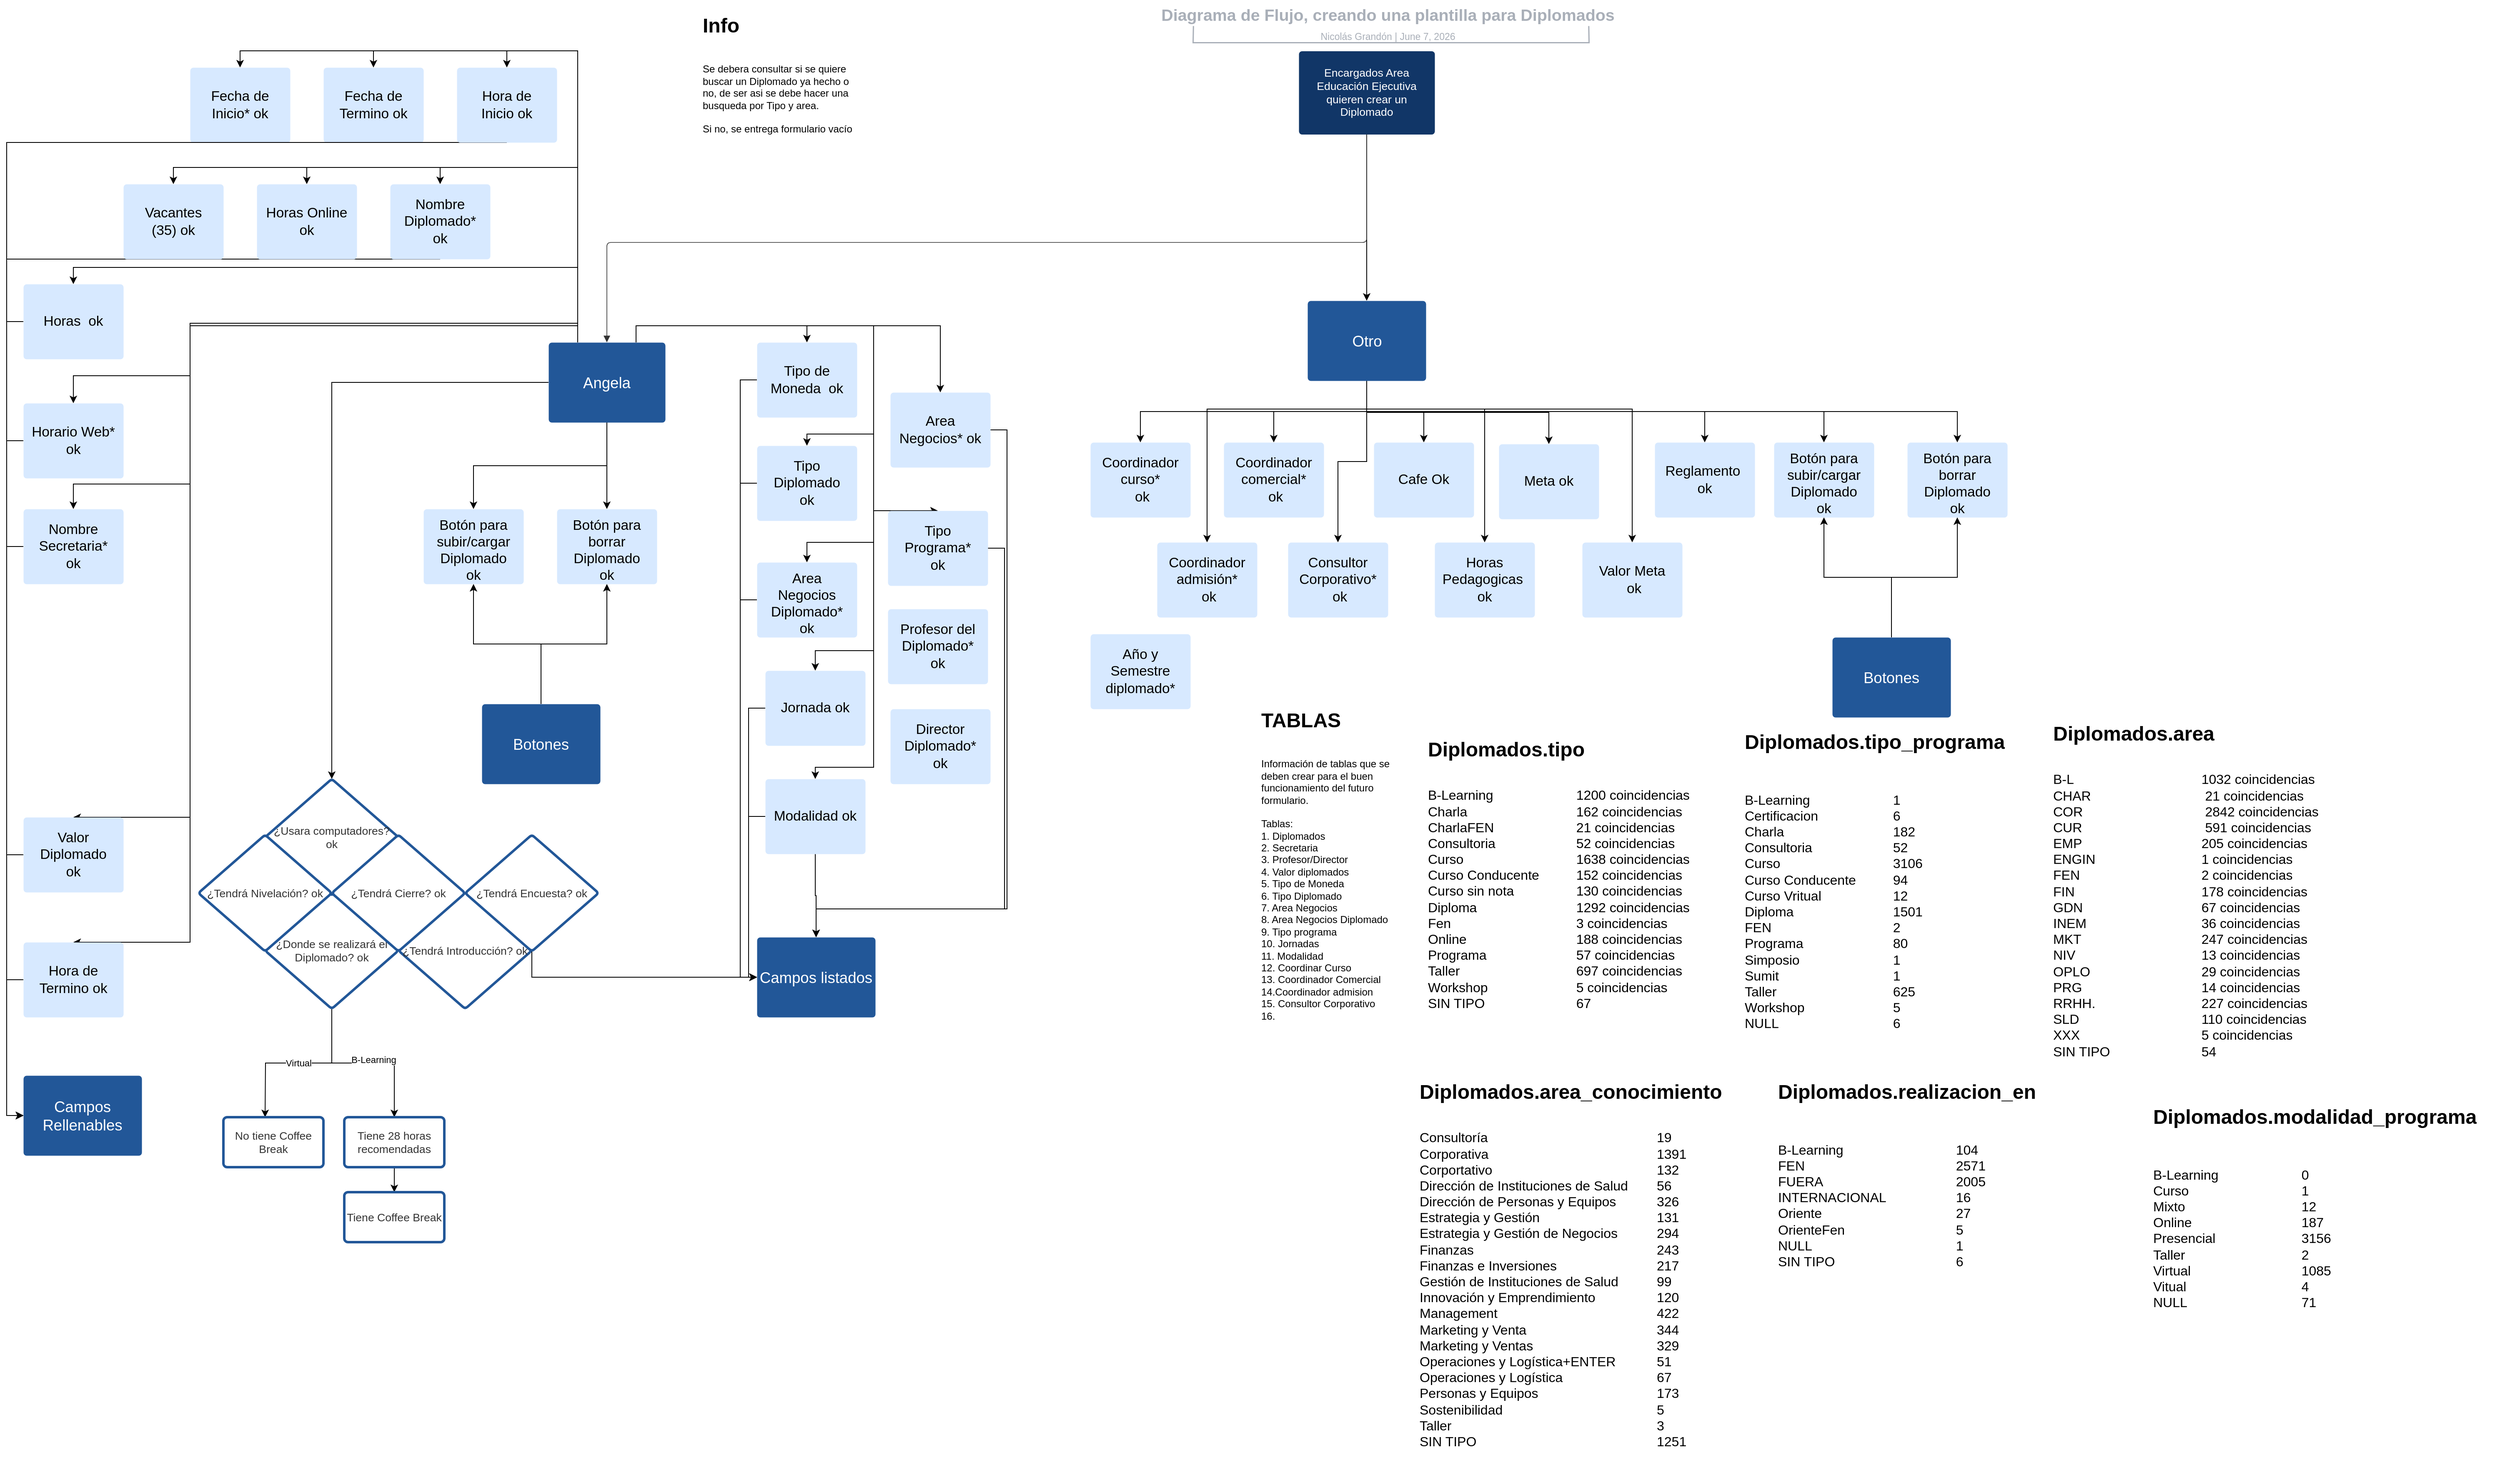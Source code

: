 <mxfile version="23.0.2" type="device">
  <diagram id="C5RBs43oDa-KdzZeNtuy" name="Page-1">
    <mxGraphModel dx="3804" dy="2446" grid="1" gridSize="10" guides="1" tooltips="1" connect="1" arrows="1" fold="1" page="1" pageScale="1" pageWidth="827" pageHeight="1169" math="0" shadow="0">
      <root>
        <mxCell id="WIyWlLk6GJQsqaUBKTNV-0" />
        <mxCell id="WIyWlLk6GJQsqaUBKTNV-1" parent="WIyWlLk6GJQsqaUBKTNV-0" />
        <mxCell id="Y3jKgYXB_ApYThglsX_Y-104" style="edgeStyle=orthogonalEdgeStyle;rounded=0;orthogonalLoop=1;jettySize=auto;html=1;exitX=0.5;exitY=1;exitDx=0;exitDy=0;entryX=0.5;entryY=0;entryDx=0;entryDy=0;" parent="WIyWlLk6GJQsqaUBKTNV-1" source="ab9UltgPTbyfIHj8jIaH-0" target="Y3jKgYXB_ApYThglsX_Y-24" edge="1">
          <mxGeometry relative="1" as="geometry" />
        </mxCell>
        <mxCell id="ab9UltgPTbyfIHj8jIaH-0" value="Encargados Area Educación Ejecutiva quieren crear un Diplomado" style="html=1;overflow=block;blockSpacing=1;whiteSpace=wrap;fontSize=13.3;fontFamily=Helvetica;fontColor=#ffffff;spacing=3.8;strokeOpacity=0;fillOpacity=100;rounded=1;absoluteArcSize=1;arcSize=7.5;fillColor=#113667;strokeWidth=1.5;lucidId=0H17d6j~ZVl4;" parent="WIyWlLk6GJQsqaUBKTNV-1" vertex="1">
          <mxGeometry x="-910" y="-1069.74" width="163" height="100" as="geometry" />
        </mxCell>
        <mxCell id="ab9UltgPTbyfIHj8jIaH-1" value="" style="html=1;jettySize=18;whiteSpace=wrap;fontSize=13;fontFamily=Helvetica;strokeColor=#333333;strokeOpacity=100;strokeWidth=0.8;rounded=1;arcSize=10;edgeStyle=orthogonalEdgeStyle;startArrow=none;endArrow=block;endFill=1;exitX=0.5;exitY=1;exitPerimeter=0;lucidId=0H17v5CR7Obw;entryX=0.5;entryY=0;entryDx=0;entryDy=0;" parent="WIyWlLk6GJQsqaUBKTNV-1" source="ab9UltgPTbyfIHj8jIaH-0" target="ab9UltgPTbyfIHj8jIaH-3" edge="1">
          <mxGeometry width="100" height="100" relative="1" as="geometry">
            <Array as="points">
              <mxPoint x="-828" y="-840" />
              <mxPoint x="-1740" y="-840" />
            </Array>
            <mxPoint x="-828" y="-860" as="targetPoint" />
          </mxGeometry>
        </mxCell>
        <mxCell id="Y3jKgYXB_ApYThglsX_Y-39" style="edgeStyle=orthogonalEdgeStyle;rounded=0;orthogonalLoop=1;jettySize=auto;html=1;exitX=0.25;exitY=0;exitDx=0;exitDy=0;entryX=0.5;entryY=0;entryDx=0;entryDy=0;" parent="WIyWlLk6GJQsqaUBKTNV-1" source="ab9UltgPTbyfIHj8jIaH-3" target="ab9UltgPTbyfIHj8jIaH-111" edge="1">
          <mxGeometry relative="1" as="geometry" />
        </mxCell>
        <mxCell id="Y3jKgYXB_ApYThglsX_Y-40" style="edgeStyle=orthogonalEdgeStyle;rounded=0;orthogonalLoop=1;jettySize=auto;html=1;exitX=0.25;exitY=0;exitDx=0;exitDy=0;entryX=0.5;entryY=0;entryDx=0;entryDy=0;" parent="WIyWlLk6GJQsqaUBKTNV-1" source="ab9UltgPTbyfIHj8jIaH-3" target="ab9UltgPTbyfIHj8jIaH-26" edge="1">
          <mxGeometry relative="1" as="geometry" />
        </mxCell>
        <mxCell id="Y3jKgYXB_ApYThglsX_Y-41" style="edgeStyle=orthogonalEdgeStyle;rounded=0;orthogonalLoop=1;jettySize=auto;html=1;exitX=0.25;exitY=0;exitDx=0;exitDy=0;entryX=0.5;entryY=0;entryDx=0;entryDy=0;" parent="WIyWlLk6GJQsqaUBKTNV-1" source="ab9UltgPTbyfIHj8jIaH-3" target="ab9UltgPTbyfIHj8jIaH-21" edge="1">
          <mxGeometry relative="1" as="geometry" />
        </mxCell>
        <mxCell id="Y3jKgYXB_ApYThglsX_Y-42" style="edgeStyle=orthogonalEdgeStyle;rounded=0;orthogonalLoop=1;jettySize=auto;html=1;exitX=0.25;exitY=0;exitDx=0;exitDy=0;entryX=0.5;entryY=0;entryDx=0;entryDy=0;" parent="WIyWlLk6GJQsqaUBKTNV-1" source="ab9UltgPTbyfIHj8jIaH-3" target="ab9UltgPTbyfIHj8jIaH-13" edge="1">
          <mxGeometry relative="1" as="geometry" />
        </mxCell>
        <mxCell id="Y3jKgYXB_ApYThglsX_Y-43" style="edgeStyle=orthogonalEdgeStyle;rounded=0;orthogonalLoop=1;jettySize=auto;html=1;exitX=0.25;exitY=0;exitDx=0;exitDy=0;entryX=0.5;entryY=0;entryDx=0;entryDy=0;" parent="WIyWlLk6GJQsqaUBKTNV-1" source="ab9UltgPTbyfIHj8jIaH-3" target="Y3jKgYXB_ApYThglsX_Y-5" edge="1">
          <mxGeometry relative="1" as="geometry" />
        </mxCell>
        <mxCell id="Y3jKgYXB_ApYThglsX_Y-44" style="edgeStyle=orthogonalEdgeStyle;rounded=0;orthogonalLoop=1;jettySize=auto;html=1;exitX=0.25;exitY=0;exitDx=0;exitDy=0;entryX=0.5;entryY=0;entryDx=0;entryDy=0;" parent="WIyWlLk6GJQsqaUBKTNV-1" source="ab9UltgPTbyfIHj8jIaH-3" target="ab9UltgPTbyfIHj8jIaH-93" edge="1">
          <mxGeometry relative="1" as="geometry" />
        </mxCell>
        <mxCell id="Y3jKgYXB_ApYThglsX_Y-45" style="edgeStyle=orthogonalEdgeStyle;rounded=0;orthogonalLoop=1;jettySize=auto;html=1;exitX=0.25;exitY=0;exitDx=0;exitDy=0;entryX=0.5;entryY=0;entryDx=0;entryDy=0;" parent="WIyWlLk6GJQsqaUBKTNV-1" source="ab9UltgPTbyfIHj8jIaH-3" target="ab9UltgPTbyfIHj8jIaH-97" edge="1">
          <mxGeometry relative="1" as="geometry" />
        </mxCell>
        <mxCell id="Y3jKgYXB_ApYThglsX_Y-46" style="edgeStyle=orthogonalEdgeStyle;rounded=0;orthogonalLoop=1;jettySize=auto;html=1;exitX=0.25;exitY=0;exitDx=0;exitDy=0;entryX=0.5;entryY=0;entryDx=0;entryDy=0;" parent="WIyWlLk6GJQsqaUBKTNV-1" source="ab9UltgPTbyfIHj8jIaH-3" target="ab9UltgPTbyfIHj8jIaH-113" edge="1">
          <mxGeometry relative="1" as="geometry">
            <Array as="points">
              <mxPoint x="-1775" y="-743" />
              <mxPoint x="-2240" y="-743" />
              <mxPoint x="-2240" y="-680" />
              <mxPoint x="-2380" y="-680" />
            </Array>
          </mxGeometry>
        </mxCell>
        <mxCell id="Y3jKgYXB_ApYThglsX_Y-47" style="edgeStyle=orthogonalEdgeStyle;rounded=0;orthogonalLoop=1;jettySize=auto;html=1;exitX=0.25;exitY=0;exitDx=0;exitDy=0;entryX=0.5;entryY=0;entryDx=0;entryDy=0;" parent="WIyWlLk6GJQsqaUBKTNV-1" source="ab9UltgPTbyfIHj8jIaH-3" target="ab9UltgPTbyfIHj8jIaH-58" edge="1">
          <mxGeometry relative="1" as="geometry">
            <Array as="points">
              <mxPoint x="-1775" y="-743" />
              <mxPoint x="-2240" y="-743" />
              <mxPoint x="-2240" y="-550" />
              <mxPoint x="-2380" y="-550" />
            </Array>
          </mxGeometry>
        </mxCell>
        <mxCell id="Y3jKgYXB_ApYThglsX_Y-50" style="edgeStyle=orthogonalEdgeStyle;rounded=0;orthogonalLoop=1;jettySize=auto;html=1;exitX=0.25;exitY=0;exitDx=0;exitDy=0;entryX=0.5;entryY=0;entryDx=0;entryDy=0;" parent="WIyWlLk6GJQsqaUBKTNV-1" source="ab9UltgPTbyfIHj8jIaH-3" target="ab9UltgPTbyfIHj8jIaH-122" edge="1">
          <mxGeometry relative="1" as="geometry">
            <Array as="points">
              <mxPoint x="-1775" y="-740" />
              <mxPoint x="-2240" y="-740" />
              <mxPoint x="-2240" y="-150" />
            </Array>
          </mxGeometry>
        </mxCell>
        <mxCell id="Y3jKgYXB_ApYThglsX_Y-51" style="edgeStyle=orthogonalEdgeStyle;rounded=0;orthogonalLoop=1;jettySize=auto;html=1;exitX=0.25;exitY=0;exitDx=0;exitDy=0;entryX=0.5;entryY=0;entryDx=0;entryDy=0;" parent="WIyWlLk6GJQsqaUBKTNV-1" source="ab9UltgPTbyfIHj8jIaH-3" target="ab9UltgPTbyfIHj8jIaH-112" edge="1">
          <mxGeometry relative="1" as="geometry">
            <Array as="points">
              <mxPoint x="-1775" y="-740" />
              <mxPoint x="-2240" y="-740" />
              <mxPoint x="-2240" />
            </Array>
          </mxGeometry>
        </mxCell>
        <mxCell id="Y3jKgYXB_ApYThglsX_Y-52" style="edgeStyle=orthogonalEdgeStyle;rounded=0;orthogonalLoop=1;jettySize=auto;html=1;exitX=0.75;exitY=0;exitDx=0;exitDy=0;entryX=0.5;entryY=0;entryDx=0;entryDy=0;" parent="WIyWlLk6GJQsqaUBKTNV-1" source="ab9UltgPTbyfIHj8jIaH-3" target="Y3jKgYXB_ApYThglsX_Y-3" edge="1">
          <mxGeometry relative="1" as="geometry" />
        </mxCell>
        <mxCell id="Y3jKgYXB_ApYThglsX_Y-53" style="edgeStyle=orthogonalEdgeStyle;rounded=0;orthogonalLoop=1;jettySize=auto;html=1;exitX=0.75;exitY=0;exitDx=0;exitDy=0;entryX=0.5;entryY=0;entryDx=0;entryDy=0;" parent="WIyWlLk6GJQsqaUBKTNV-1" source="ab9UltgPTbyfIHj8jIaH-3" target="ab9UltgPTbyfIHj8jIaH-124" edge="1">
          <mxGeometry relative="1" as="geometry" />
        </mxCell>
        <mxCell id="Y3jKgYXB_ApYThglsX_Y-54" style="edgeStyle=orthogonalEdgeStyle;rounded=0;orthogonalLoop=1;jettySize=auto;html=1;exitX=0.75;exitY=0;exitDx=0;exitDy=0;entryX=0.5;entryY=0;entryDx=0;entryDy=0;" parent="WIyWlLk6GJQsqaUBKTNV-1" source="ab9UltgPTbyfIHj8jIaH-3" target="Y3jKgYXB_ApYThglsX_Y-6" edge="1">
          <mxGeometry relative="1" as="geometry">
            <Array as="points">
              <mxPoint x="-1705" y="-740" />
              <mxPoint x="-1420" y="-740" />
              <mxPoint x="-1420" y="-518" />
            </Array>
          </mxGeometry>
        </mxCell>
        <mxCell id="Y3jKgYXB_ApYThglsX_Y-55" style="edgeStyle=orthogonalEdgeStyle;rounded=0;orthogonalLoop=1;jettySize=auto;html=1;exitX=0.75;exitY=0;exitDx=0;exitDy=0;entryX=0.5;entryY=0;entryDx=0;entryDy=0;" parent="WIyWlLk6GJQsqaUBKTNV-1" source="ab9UltgPTbyfIHj8jIaH-3" target="ab9UltgPTbyfIHj8jIaH-15" edge="1">
          <mxGeometry relative="1" as="geometry">
            <Array as="points">
              <mxPoint x="-1705" y="-740" />
              <mxPoint x="-1420" y="-740" />
              <mxPoint x="-1420" y="-610" />
              <mxPoint x="-1500" y="-610" />
            </Array>
          </mxGeometry>
        </mxCell>
        <mxCell id="Y3jKgYXB_ApYThglsX_Y-56" style="edgeStyle=orthogonalEdgeStyle;rounded=0;orthogonalLoop=1;jettySize=auto;html=1;exitX=0.75;exitY=0;exitDx=0;exitDy=0;entryX=0.5;entryY=0;entryDx=0;entryDy=0;" parent="WIyWlLk6GJQsqaUBKTNV-1" source="ab9UltgPTbyfIHj8jIaH-3" target="ab9UltgPTbyfIHj8jIaH-27" edge="1">
          <mxGeometry relative="1" as="geometry">
            <Array as="points">
              <mxPoint x="-1705" y="-740" />
              <mxPoint x="-1420" y="-740" />
              <mxPoint x="-1420" y="-480" />
              <mxPoint x="-1500" y="-480" />
            </Array>
          </mxGeometry>
        </mxCell>
        <mxCell id="Y3jKgYXB_ApYThglsX_Y-57" style="edgeStyle=orthogonalEdgeStyle;rounded=0;orthogonalLoop=1;jettySize=auto;html=1;exitX=0.75;exitY=0;exitDx=0;exitDy=0;entryX=0.5;entryY=0;entryDx=0;entryDy=0;" parent="WIyWlLk6GJQsqaUBKTNV-1" source="ab9UltgPTbyfIHj8jIaH-3" target="ab9UltgPTbyfIHj8jIaH-120" edge="1">
          <mxGeometry relative="1" as="geometry">
            <Array as="points">
              <mxPoint x="-1705" y="-740" />
              <mxPoint x="-1420" y="-740" />
              <mxPoint x="-1420" y="-350" />
              <mxPoint x="-1490" y="-350" />
            </Array>
          </mxGeometry>
        </mxCell>
        <mxCell id="Y3jKgYXB_ApYThglsX_Y-58" style="edgeStyle=orthogonalEdgeStyle;rounded=0;orthogonalLoop=1;jettySize=auto;html=1;exitX=0.75;exitY=0;exitDx=0;exitDy=0;entryX=0.5;entryY=0;entryDx=0;entryDy=0;" parent="WIyWlLk6GJQsqaUBKTNV-1" source="ab9UltgPTbyfIHj8jIaH-3" target="ab9UltgPTbyfIHj8jIaH-115" edge="1">
          <mxGeometry relative="1" as="geometry">
            <Array as="points">
              <mxPoint x="-1705" y="-740" />
              <mxPoint x="-1420" y="-740" />
              <mxPoint x="-1420" y="-210" />
              <mxPoint x="-1490" y="-210" />
            </Array>
          </mxGeometry>
        </mxCell>
        <mxCell id="Y3jKgYXB_ApYThglsX_Y-59" style="edgeStyle=orthogonalEdgeStyle;rounded=0;orthogonalLoop=1;jettySize=auto;html=1;exitX=0.5;exitY=1;exitDx=0;exitDy=0;entryX=0.5;entryY=0;entryDx=0;entryDy=0;" parent="WIyWlLk6GJQsqaUBKTNV-1" source="ab9UltgPTbyfIHj8jIaH-3" target="ab9UltgPTbyfIHj8jIaH-33" edge="1">
          <mxGeometry relative="1" as="geometry" />
        </mxCell>
        <mxCell id="Y3jKgYXB_ApYThglsX_Y-60" style="edgeStyle=orthogonalEdgeStyle;rounded=0;orthogonalLoop=1;jettySize=auto;html=1;exitX=0.5;exitY=1;exitDx=0;exitDy=0;entryX=0.5;entryY=0;entryDx=0;entryDy=0;" parent="WIyWlLk6GJQsqaUBKTNV-1" source="ab9UltgPTbyfIHj8jIaH-3" target="ab9UltgPTbyfIHj8jIaH-32" edge="1">
          <mxGeometry relative="1" as="geometry" />
        </mxCell>
        <mxCell id="Y3jKgYXB_ApYThglsX_Y-91" style="edgeStyle=orthogonalEdgeStyle;rounded=0;orthogonalLoop=1;jettySize=auto;html=1;exitX=0;exitY=0.5;exitDx=0;exitDy=0;entryX=0.5;entryY=0;entryDx=0;entryDy=0;" parent="WIyWlLk6GJQsqaUBKTNV-1" source="ab9UltgPTbyfIHj8jIaH-3" target="ab9UltgPTbyfIHj8jIaH-135" edge="1">
          <mxGeometry relative="1" as="geometry" />
        </mxCell>
        <mxCell id="ab9UltgPTbyfIHj8jIaH-3" value="Angela" style="html=1;overflow=block;blockSpacing=1;whiteSpace=wrap;fontSize=18.3;fontFamily=Helvetica;fontColor=#ffffff;spacing=3.8;strokeOpacity=0;fillOpacity=100;rounded=1;absoluteArcSize=1;arcSize=7.5;fillColor=#225798;strokeWidth=1.5;lucidId=0H17ufdto98P;" parent="WIyWlLk6GJQsqaUBKTNV-1" vertex="1">
          <mxGeometry x="-1810" y="-720" width="140" height="96" as="geometry" />
        </mxCell>
        <mxCell id="ab9UltgPTbyfIHj8jIaH-8" value="" style="group;dropTarget=0;pointerEvents=0;" parent="WIyWlLk6GJQsqaUBKTNV-1" vertex="1">
          <mxGeometry x="-1123" y="-1130" width="640" height="45" as="geometry" />
        </mxCell>
        <mxCell id="ab9UltgPTbyfIHj8jIaH-9" value="Diagrama de Flujo, creando una plantilla para Diplomados" style="points=[[0.135,0.967,0],[0.876,0.967,0]];html=1;overflow=block;blockSpacing=1;whiteSpace=wrap;fontSize=19.7;fontColor=#a9afb8;fontStyle=1;align=center;spacingLeft=7;spacingRight=7;spacingTop=2;spacing=3;strokeOpacity=0;fillOpacity=0;rounded=1;absoluteArcSize=1;arcSize=12;fillColor=#ffffff;strokeWidth=1.5;lucidId=0H17IlgR~u2n;" parent="ab9UltgPTbyfIHj8jIaH-8" vertex="1">
          <mxGeometry width="640" height="31" as="geometry" />
        </mxCell>
        <UserObject label="Nicolás Grandón |  %date{mmmm d, yyyy}%" placeholders="1" id="ab9UltgPTbyfIHj8jIaH-10">
          <mxCell style="html=1;overflow=block;blockSpacing=1;whiteSpace=wrap;fontSize=11.5;fontColor=#a9afb8;align=center;spacingLeft=7;spacingRight=7;spacingTop=2;spacing=3;strokeOpacity=0;fillOpacity=0;rounded=1;absoluteArcSize=1;arcSize=12;fillColor=#ffffff;strokeWidth=1.5;lucidId=0H175LkxLOi7;" parent="ab9UltgPTbyfIHj8jIaH-8" vertex="1">
            <mxGeometry y="31" width="640" height="14" as="geometry" />
          </mxCell>
        </UserObject>
        <mxCell id="ab9UltgPTbyfIHj8jIaH-11" value="" style="html=1;jettySize=18;whiteSpace=wrap;fontSize=13;fontFamily=Helvetica;strokeColor=#a9afb8;strokeOpacity=100;strokeWidth=1.5;rounded=0;startArrow=none;endArrow=none;exitX=0.135;exitY=0.967;exitPerimeter=0;entryX=0.876;entryY=0.967;entryPerimeter=0;lucidId=0H17hrXGbce9;" parent="ab9UltgPTbyfIHj8jIaH-8" source="ab9UltgPTbyfIHj8jIaH-9" target="ab9UltgPTbyfIHj8jIaH-9" edge="1">
          <mxGeometry width="100" height="100" relative="1" as="geometry">
            <Array as="points">
              <mxPoint x="86" y="50" generated="1" />
              <mxPoint x="561" y="50" generated="1" />
            </Array>
          </mxGeometry>
        </mxCell>
        <mxCell id="Y3jKgYXB_ApYThglsX_Y-90" style="edgeStyle=orthogonalEdgeStyle;rounded=0;orthogonalLoop=1;jettySize=auto;html=1;exitX=0.5;exitY=1;exitDx=0;exitDy=0;entryX=0;entryY=0.5;entryDx=0;entryDy=0;" parent="WIyWlLk6GJQsqaUBKTNV-1" source="ab9UltgPTbyfIHj8jIaH-13" target="ab9UltgPTbyfIHj8jIaH-84" edge="1">
          <mxGeometry relative="1" as="geometry">
            <Array as="points">
              <mxPoint x="-2460" y="-820" />
              <mxPoint x="-2460" y="208" />
            </Array>
          </mxGeometry>
        </mxCell>
        <mxCell id="ab9UltgPTbyfIHj8jIaH-13" value="Nombre Diplomado* ok" style="html=1;overflow=block;blockSpacing=1;whiteSpace=wrap;fontSize=16.7;align=center;spacing=9;strokeOpacity=0;fillOpacity=100;rounded=1;absoluteArcSize=1;arcSize=7.5;fillColor=#d7e9ff;strokeWidth=1.5;lucidId=s_17A-~ckM8k;" parent="WIyWlLk6GJQsqaUBKTNV-1" vertex="1">
          <mxGeometry x="-2000" y="-910" width="120" height="90" as="geometry" />
        </mxCell>
        <mxCell id="Y3jKgYXB_ApYThglsX_Y-74" style="edgeStyle=orthogonalEdgeStyle;rounded=0;orthogonalLoop=1;jettySize=auto;html=1;exitX=0;exitY=0.5;exitDx=0;exitDy=0;entryX=0;entryY=0.5;entryDx=0;entryDy=0;" parent="WIyWlLk6GJQsqaUBKTNV-1" source="ab9UltgPTbyfIHj8jIaH-15" target="ab9UltgPTbyfIHj8jIaH-96" edge="1">
          <mxGeometry relative="1" as="geometry" />
        </mxCell>
        <mxCell id="ab9UltgPTbyfIHj8jIaH-15" value="Tipo Diplomado ok" style="html=1;overflow=block;blockSpacing=1;whiteSpace=wrap;fontSize=16.7;align=center;spacing=9;strokeOpacity=0;fillOpacity=100;rounded=1;absoluteArcSize=1;arcSize=7.5;fillColor=#d7e9ff;strokeWidth=1.5;lucidId=1.17IZkgmfNq;" parent="WIyWlLk6GJQsqaUBKTNV-1" vertex="1">
          <mxGeometry x="-1560" y="-596" width="120" height="90" as="geometry" />
        </mxCell>
        <mxCell id="ab9UltgPTbyfIHj8jIaH-17" value="Año y Semestre diplomado*" style="html=1;overflow=block;blockSpacing=1;whiteSpace=wrap;fontSize=16.7;align=center;spacing=9;strokeOpacity=0;fillOpacity=100;rounded=1;absoluteArcSize=1;arcSize=7.5;fillColor=#d7e9ff;strokeWidth=1.5;lucidId=1.17IZkgmfNq;" parent="WIyWlLk6GJQsqaUBKTNV-1" vertex="1">
          <mxGeometry x="-1160" y="-370" width="120" height="90" as="geometry" />
        </mxCell>
        <mxCell id="ab9UltgPTbyfIHj8jIaH-21" value="Fecha de Inicio* ok" style="html=1;overflow=block;blockSpacing=1;whiteSpace=wrap;fontSize=16.7;align=center;spacing=9;strokeOpacity=0;fillOpacity=100;rounded=1;absoluteArcSize=1;arcSize=7.5;fillColor=#d7e9ff;strokeWidth=1.5;lucidId=1.17IZkgmfNq;" parent="WIyWlLk6GJQsqaUBKTNV-1" vertex="1">
          <mxGeometry x="-2240" y="-1050" width="120" height="90" as="geometry" />
        </mxCell>
        <mxCell id="Y3jKgYXB_ApYThglsX_Y-76" style="edgeStyle=orthogonalEdgeStyle;rounded=0;orthogonalLoop=1;jettySize=auto;html=1;exitX=0.5;exitY=1;exitDx=0;exitDy=0;entryX=0;entryY=0.5;entryDx=0;entryDy=0;" parent="WIyWlLk6GJQsqaUBKTNV-1" source="ab9UltgPTbyfIHj8jIaH-26" target="ab9UltgPTbyfIHj8jIaH-84" edge="1">
          <mxGeometry relative="1" as="geometry">
            <Array as="points">
              <mxPoint x="-2460" y="-960" />
              <mxPoint x="-2460" y="208" />
            </Array>
          </mxGeometry>
        </mxCell>
        <mxCell id="ab9UltgPTbyfIHj8jIaH-26" value="Fecha de Termino ok" style="html=1;overflow=block;blockSpacing=1;whiteSpace=wrap;fontSize=16.7;align=center;spacing=9;strokeOpacity=0;fillOpacity=100;rounded=1;absoluteArcSize=1;arcSize=7.5;fillColor=#d7e9ff;strokeWidth=1.5;lucidId=1.17IZkgmfNq;" parent="WIyWlLk6GJQsqaUBKTNV-1" vertex="1">
          <mxGeometry x="-2080" y="-1050" width="120" height="90" as="geometry" />
        </mxCell>
        <mxCell id="Y3jKgYXB_ApYThglsX_Y-73" style="edgeStyle=orthogonalEdgeStyle;rounded=0;orthogonalLoop=1;jettySize=auto;html=1;exitX=0;exitY=0.5;exitDx=0;exitDy=0;entryX=0;entryY=0.5;entryDx=0;entryDy=0;" parent="WIyWlLk6GJQsqaUBKTNV-1" source="ab9UltgPTbyfIHj8jIaH-27" target="ab9UltgPTbyfIHj8jIaH-96" edge="1">
          <mxGeometry relative="1" as="geometry" />
        </mxCell>
        <mxCell id="ab9UltgPTbyfIHj8jIaH-27" value="Area Negocios Diplomado* ok" style="html=1;overflow=block;blockSpacing=1;whiteSpace=wrap;fontSize=16.7;align=center;spacing=9;strokeOpacity=0;fillOpacity=100;rounded=1;absoluteArcSize=1;arcSize=7.5;fillColor=#d7e9ff;strokeWidth=1.5;lucidId=1.17IZkgmfNq;" parent="WIyWlLk6GJQsqaUBKTNV-1" vertex="1">
          <mxGeometry x="-1560" y="-456" width="120" height="90" as="geometry" />
        </mxCell>
        <mxCell id="ab9UltgPTbyfIHj8jIaH-32" value="Botón para subir/cargar Diplomado ok" style="html=1;overflow=block;blockSpacing=1;whiteSpace=wrap;fontSize=16.7;align=center;spacing=9;strokeOpacity=0;fillOpacity=100;rounded=1;absoluteArcSize=1;arcSize=7.5;fillColor=#d7e9ff;strokeWidth=1.5;lucidId=1.17IZkgmfNq;" parent="WIyWlLk6GJQsqaUBKTNV-1" vertex="1">
          <mxGeometry x="-1960" y="-520" width="120" height="90" as="geometry" />
        </mxCell>
        <mxCell id="ab9UltgPTbyfIHj8jIaH-33" value="Botón para borrar Diplomado ok&lt;br&gt;" style="html=1;overflow=block;blockSpacing=1;whiteSpace=wrap;fontSize=16.7;align=center;spacing=9;strokeOpacity=0;fillOpacity=100;rounded=1;absoluteArcSize=1;arcSize=7.5;fillColor=#d7e9ff;strokeWidth=1.5;lucidId=1.17IZkgmfNq;" parent="WIyWlLk6GJQsqaUBKTNV-1" vertex="1">
          <mxGeometry x="-1800" y="-520" width="120" height="90" as="geometry" />
        </mxCell>
        <mxCell id="Y3jKgYXB_ApYThglsX_Y-86" style="edgeStyle=orthogonalEdgeStyle;rounded=0;orthogonalLoop=1;jettySize=auto;html=1;exitX=0;exitY=0.5;exitDx=0;exitDy=0;entryX=0;entryY=0.5;entryDx=0;entryDy=0;" parent="WIyWlLk6GJQsqaUBKTNV-1" source="ab9UltgPTbyfIHj8jIaH-58" target="ab9UltgPTbyfIHj8jIaH-84" edge="1">
          <mxGeometry relative="1" as="geometry" />
        </mxCell>
        <mxCell id="ab9UltgPTbyfIHj8jIaH-58" value="Nombre Secretaria* ok" style="html=1;overflow=block;blockSpacing=1;whiteSpace=wrap;fontSize=16.7;align=center;spacing=9;strokeOpacity=0;fillOpacity=100;rounded=1;absoluteArcSize=1;arcSize=7.5;fillColor=#d7e9ff;strokeWidth=1.5;lucidId=1.17IZkgmfNq;" parent="WIyWlLk6GJQsqaUBKTNV-1" vertex="1">
          <mxGeometry x="-2440" y="-520" width="120" height="90" as="geometry" />
        </mxCell>
        <mxCell id="ab9UltgPTbyfIHj8jIaH-77" value="Profesor del Diplomado* ok" style="html=1;overflow=block;blockSpacing=1;whiteSpace=wrap;fontSize=16.7;align=center;spacing=9;strokeOpacity=0;fillOpacity=100;rounded=1;absoluteArcSize=1;arcSize=7.5;fillColor=#d7e9ff;strokeWidth=1.5;lucidId=1.17IZkgmfNq;" parent="WIyWlLk6GJQsqaUBKTNV-1" vertex="1">
          <mxGeometry x="-1403" y="-400" width="120" height="90" as="geometry" />
        </mxCell>
        <mxCell id="ab9UltgPTbyfIHj8jIaH-84" value="Campos Rellenables" style="html=1;overflow=block;blockSpacing=1;whiteSpace=wrap;fontSize=18.3;fontFamily=Helvetica;fontColor=#ffffff;spacing=3.8;strokeOpacity=0;fillOpacity=100;rounded=1;absoluteArcSize=1;arcSize=7.5;fillColor=#225798;strokeWidth=1.5;lucidId=0H17ufdto98P;" parent="WIyWlLk6GJQsqaUBKTNV-1" vertex="1">
          <mxGeometry x="-2440" y="160" width="142" height="96" as="geometry" />
        </mxCell>
        <mxCell id="Y3jKgYXB_ApYThglsX_Y-61" style="edgeStyle=orthogonalEdgeStyle;rounded=0;orthogonalLoop=1;jettySize=auto;html=1;entryX=0.5;entryY=1;entryDx=0;entryDy=0;" parent="WIyWlLk6GJQsqaUBKTNV-1" source="ab9UltgPTbyfIHj8jIaH-88" target="ab9UltgPTbyfIHj8jIaH-32" edge="1">
          <mxGeometry relative="1" as="geometry" />
        </mxCell>
        <mxCell id="Y3jKgYXB_ApYThglsX_Y-62" style="edgeStyle=orthogonalEdgeStyle;rounded=0;orthogonalLoop=1;jettySize=auto;html=1;exitX=0.5;exitY=0;exitDx=0;exitDy=0;entryX=0.5;entryY=1;entryDx=0;entryDy=0;" parent="WIyWlLk6GJQsqaUBKTNV-1" source="ab9UltgPTbyfIHj8jIaH-88" target="ab9UltgPTbyfIHj8jIaH-33" edge="1">
          <mxGeometry relative="1" as="geometry" />
        </mxCell>
        <mxCell id="ab9UltgPTbyfIHj8jIaH-88" value="Botones" style="html=1;overflow=block;blockSpacing=1;whiteSpace=wrap;fontSize=18.3;fontFamily=Helvetica;fontColor=#ffffff;spacing=3.8;strokeOpacity=0;fillOpacity=100;rounded=1;absoluteArcSize=1;arcSize=7.5;fillColor=#225798;strokeWidth=1.5;lucidId=0H17ufdto98P;" parent="WIyWlLk6GJQsqaUBKTNV-1" vertex="1">
          <mxGeometry x="-1890" y="-286" width="142" height="96" as="geometry" />
        </mxCell>
        <mxCell id="ab9UltgPTbyfIHj8jIaH-93" value="Vacantes&lt;br&gt;(35) ok" style="html=1;overflow=block;blockSpacing=1;whiteSpace=wrap;fontSize=16.7;align=center;spacing=9;strokeOpacity=0;fillOpacity=100;rounded=1;absoluteArcSize=1;arcSize=7.5;fillColor=#d7e9ff;strokeWidth=1.5;lucidId=s_17A-~ckM8k;" parent="WIyWlLk6GJQsqaUBKTNV-1" vertex="1">
          <mxGeometry x="-2320" y="-910" width="120" height="90" as="geometry" />
        </mxCell>
        <mxCell id="ab9UltgPTbyfIHj8jIaH-96" value="Campos listados" style="html=1;overflow=block;blockSpacing=1;whiteSpace=wrap;fontSize=18.3;fontFamily=Helvetica;fontColor=#ffffff;spacing=3.8;strokeOpacity=0;fillOpacity=100;rounded=1;absoluteArcSize=1;arcSize=7.5;fillColor=#225798;strokeWidth=1.5;lucidId=0H17ufdto98P;" parent="WIyWlLk6GJQsqaUBKTNV-1" vertex="1">
          <mxGeometry x="-1560" y="-6" width="142" height="96" as="geometry" />
        </mxCell>
        <mxCell id="Y3jKgYXB_ApYThglsX_Y-88" style="edgeStyle=orthogonalEdgeStyle;rounded=0;orthogonalLoop=1;jettySize=auto;html=1;exitX=0;exitY=0.5;exitDx=0;exitDy=0;entryX=0;entryY=0.5;entryDx=0;entryDy=0;" parent="WIyWlLk6GJQsqaUBKTNV-1" source="ab9UltgPTbyfIHj8jIaH-97" target="ab9UltgPTbyfIHj8jIaH-84" edge="1">
          <mxGeometry relative="1" as="geometry" />
        </mxCell>
        <mxCell id="ab9UltgPTbyfIHj8jIaH-97" value="Horas&amp;nbsp; ok" style="html=1;overflow=block;blockSpacing=1;whiteSpace=wrap;fontSize=16.7;align=center;spacing=9;strokeOpacity=0;fillOpacity=100;rounded=1;absoluteArcSize=1;arcSize=7.5;fillColor=#d7e9ff;strokeWidth=1.5;lucidId=s_17A-~ckM8k;" parent="WIyWlLk6GJQsqaUBKTNV-1" vertex="1">
          <mxGeometry x="-2440" y="-790" width="120" height="90" as="geometry" />
        </mxCell>
        <mxCell id="Y3jKgYXB_ApYThglsX_Y-80" style="edgeStyle=orthogonalEdgeStyle;rounded=0;orthogonalLoop=1;jettySize=auto;html=1;exitX=0.5;exitY=1;exitDx=0;exitDy=0;entryX=0;entryY=0.5;entryDx=0;entryDy=0;" parent="WIyWlLk6GJQsqaUBKTNV-1" source="ab9UltgPTbyfIHj8jIaH-111" target="ab9UltgPTbyfIHj8jIaH-84" edge="1">
          <mxGeometry relative="1" as="geometry">
            <Array as="points">
              <mxPoint x="-2460" y="-960" />
              <mxPoint x="-2460" y="208" />
            </Array>
          </mxGeometry>
        </mxCell>
        <mxCell id="ab9UltgPTbyfIHj8jIaH-111" value="Hora de Inicio ok" style="html=1;overflow=block;blockSpacing=1;whiteSpace=wrap;fontSize=16.7;align=center;spacing=9;strokeOpacity=0;fillOpacity=100;rounded=1;absoluteArcSize=1;arcSize=7.5;fillColor=#d7e9ff;strokeWidth=1.5;lucidId=1.17IZkgmfNq;" parent="WIyWlLk6GJQsqaUBKTNV-1" vertex="1">
          <mxGeometry x="-1920" y="-1050" width="120" height="90" as="geometry" />
        </mxCell>
        <mxCell id="Y3jKgYXB_ApYThglsX_Y-82" style="edgeStyle=orthogonalEdgeStyle;rounded=0;orthogonalLoop=1;jettySize=auto;html=1;exitX=0;exitY=0.5;exitDx=0;exitDy=0;entryX=0;entryY=0.5;entryDx=0;entryDy=0;" parent="WIyWlLk6GJQsqaUBKTNV-1" source="ab9UltgPTbyfIHj8jIaH-112" target="ab9UltgPTbyfIHj8jIaH-84" edge="1">
          <mxGeometry relative="1" as="geometry" />
        </mxCell>
        <mxCell id="ab9UltgPTbyfIHj8jIaH-112" value="Hora de Termino ok" style="html=1;overflow=block;blockSpacing=1;whiteSpace=wrap;fontSize=16.7;align=center;spacing=9;strokeOpacity=0;fillOpacity=100;rounded=1;absoluteArcSize=1;arcSize=7.5;fillColor=#d7e9ff;strokeWidth=1.5;lucidId=1.17IZkgmfNq;" parent="WIyWlLk6GJQsqaUBKTNV-1" vertex="1">
          <mxGeometry x="-2440" width="120" height="90" as="geometry" />
        </mxCell>
        <mxCell id="Y3jKgYXB_ApYThglsX_Y-87" style="edgeStyle=orthogonalEdgeStyle;rounded=0;orthogonalLoop=1;jettySize=auto;html=1;exitX=0;exitY=0.5;exitDx=0;exitDy=0;entryX=0;entryY=0.5;entryDx=0;entryDy=0;" parent="WIyWlLk6GJQsqaUBKTNV-1" source="ab9UltgPTbyfIHj8jIaH-113" target="ab9UltgPTbyfIHj8jIaH-84" edge="1">
          <mxGeometry relative="1" as="geometry" />
        </mxCell>
        <mxCell id="ab9UltgPTbyfIHj8jIaH-113" value="Horario Web* ok" style="html=1;overflow=block;blockSpacing=1;whiteSpace=wrap;fontSize=16.7;align=center;spacing=9;strokeOpacity=0;fillOpacity=100;rounded=1;absoluteArcSize=1;arcSize=7.5;fillColor=#d7e9ff;strokeWidth=1.5;lucidId=1.17IZkgmfNq;" parent="WIyWlLk6GJQsqaUBKTNV-1" vertex="1">
          <mxGeometry x="-2440" y="-647" width="120" height="90" as="geometry" />
        </mxCell>
        <mxCell id="Y3jKgYXB_ApYThglsX_Y-65" style="edgeStyle=orthogonalEdgeStyle;rounded=0;orthogonalLoop=1;jettySize=auto;html=1;exitX=0.5;exitY=1;exitDx=0;exitDy=0;entryX=0.5;entryY=0;entryDx=0;entryDy=0;" parent="WIyWlLk6GJQsqaUBKTNV-1" source="ab9UltgPTbyfIHj8jIaH-115" target="ab9UltgPTbyfIHj8jIaH-96" edge="1">
          <mxGeometry relative="1" as="geometry" />
        </mxCell>
        <mxCell id="Y3jKgYXB_ApYThglsX_Y-70" style="edgeStyle=orthogonalEdgeStyle;rounded=0;orthogonalLoop=1;jettySize=auto;html=1;exitX=0;exitY=0.5;exitDx=0;exitDy=0;entryX=0;entryY=0.5;entryDx=0;entryDy=0;" parent="WIyWlLk6GJQsqaUBKTNV-1" source="ab9UltgPTbyfIHj8jIaH-115" target="ab9UltgPTbyfIHj8jIaH-96" edge="1">
          <mxGeometry relative="1" as="geometry" />
        </mxCell>
        <mxCell id="ab9UltgPTbyfIHj8jIaH-115" value="Modalidad ok" style="html=1;overflow=block;blockSpacing=1;whiteSpace=wrap;fontSize=16.7;align=center;spacing=9;strokeOpacity=0;fillOpacity=100;rounded=1;absoluteArcSize=1;arcSize=7.5;fillColor=#d7e9ff;strokeWidth=1.5;lucidId=1.17IZkgmfNq;" parent="WIyWlLk6GJQsqaUBKTNV-1" vertex="1">
          <mxGeometry x="-1550" y="-196" width="120" height="90" as="geometry" />
        </mxCell>
        <mxCell id="Y3jKgYXB_ApYThglsX_Y-72" style="edgeStyle=orthogonalEdgeStyle;rounded=0;orthogonalLoop=1;jettySize=auto;html=1;exitX=0;exitY=0.5;exitDx=0;exitDy=0;entryX=0;entryY=0.5;entryDx=0;entryDy=0;" parent="WIyWlLk6GJQsqaUBKTNV-1" source="ab9UltgPTbyfIHj8jIaH-120" target="ab9UltgPTbyfIHj8jIaH-96" edge="1">
          <mxGeometry relative="1" as="geometry" />
        </mxCell>
        <mxCell id="ab9UltgPTbyfIHj8jIaH-120" value="Jornada ok" style="html=1;overflow=block;blockSpacing=1;whiteSpace=wrap;fontSize=16.7;align=center;spacing=9;strokeOpacity=0;fillOpacity=100;rounded=1;absoluteArcSize=1;arcSize=7.5;fillColor=#d7e9ff;strokeWidth=1.5;lucidId=1.17IZkgmfNq;" parent="WIyWlLk6GJQsqaUBKTNV-1" vertex="1">
          <mxGeometry x="-1550" y="-326" width="120" height="90" as="geometry" />
        </mxCell>
        <mxCell id="Y3jKgYXB_ApYThglsX_Y-83" style="edgeStyle=orthogonalEdgeStyle;rounded=0;orthogonalLoop=1;jettySize=auto;html=1;exitX=0;exitY=0.5;exitDx=0;exitDy=0;entryX=0;entryY=0.5;entryDx=0;entryDy=0;" parent="WIyWlLk6GJQsqaUBKTNV-1" source="ab9UltgPTbyfIHj8jIaH-122" target="ab9UltgPTbyfIHj8jIaH-84" edge="1">
          <mxGeometry relative="1" as="geometry" />
        </mxCell>
        <mxCell id="ab9UltgPTbyfIHj8jIaH-122" value="Valor Diplomado&lt;br&gt;ok" style="html=1;overflow=block;blockSpacing=1;whiteSpace=wrap;fontSize=16.7;align=center;spacing=9;strokeOpacity=0;fillOpacity=100;rounded=1;absoluteArcSize=1;arcSize=7.5;fillColor=#d7e9ff;strokeWidth=1.5;lucidId=1.17IZkgmfNq;" parent="WIyWlLk6GJQsqaUBKTNV-1" vertex="1">
          <mxGeometry x="-2440" y="-150" width="120" height="90" as="geometry" />
        </mxCell>
        <mxCell id="Y3jKgYXB_ApYThglsX_Y-63" style="edgeStyle=orthogonalEdgeStyle;rounded=0;orthogonalLoop=1;jettySize=auto;html=1;exitX=1;exitY=0.5;exitDx=0;exitDy=0;entryX=0.5;entryY=0;entryDx=0;entryDy=0;" parent="WIyWlLk6GJQsqaUBKTNV-1" source="ab9UltgPTbyfIHj8jIaH-124" target="ab9UltgPTbyfIHj8jIaH-96" edge="1">
          <mxGeometry relative="1" as="geometry">
            <Array as="points">
              <mxPoint x="-1260" y="-615" />
              <mxPoint x="-1260" y="-40" />
              <mxPoint x="-1489" y="-40" />
            </Array>
          </mxGeometry>
        </mxCell>
        <mxCell id="ab9UltgPTbyfIHj8jIaH-124" value="Area Negocios* ok" style="html=1;overflow=block;blockSpacing=1;whiteSpace=wrap;fontSize=16.7;align=center;spacing=9;strokeOpacity=0;fillOpacity=100;rounded=1;absoluteArcSize=1;arcSize=7.5;fillColor=#d7e9ff;strokeWidth=1.5;lucidId=1.17IZkgmfNq;" parent="WIyWlLk6GJQsqaUBKTNV-1" vertex="1">
          <mxGeometry x="-1400" y="-660" width="120" height="90" as="geometry" />
        </mxCell>
        <mxCell id="ab9UltgPTbyfIHj8jIaH-126" value="" style="edgeStyle=orthogonalEdgeStyle;rounded=0;orthogonalLoop=1;jettySize=auto;html=1;" parent="WIyWlLk6GJQsqaUBKTNV-1" source="ab9UltgPTbyfIHj8jIaH-129" target="ab9UltgPTbyfIHj8jIaH-131" edge="1">
          <mxGeometry relative="1" as="geometry" />
        </mxCell>
        <mxCell id="ab9UltgPTbyfIHj8jIaH-127" value="B-Learning" style="edgeLabel;html=1;align=center;verticalAlign=middle;resizable=0;points=[];" parent="ab9UltgPTbyfIHj8jIaH-126" vertex="1" connectable="0">
          <mxGeometry x="-0.183" y="4" relative="1" as="geometry">
            <mxPoint x="31" as="offset" />
          </mxGeometry>
        </mxCell>
        <mxCell id="ab9UltgPTbyfIHj8jIaH-128" value="Virtual" style="edgeStyle=orthogonalEdgeStyle;rounded=0;orthogonalLoop=1;jettySize=auto;html=1;" parent="WIyWlLk6GJQsqaUBKTNV-1" source="ab9UltgPTbyfIHj8jIaH-129" edge="1">
          <mxGeometry relative="1" as="geometry">
            <mxPoint x="-2150" y="210" as="targetPoint" />
          </mxGeometry>
        </mxCell>
        <mxCell id="ab9UltgPTbyfIHj8jIaH-129" value="¿Donde se realizará el Diplomado? ok" style="html=1;overflow=block;blockSpacing=1;whiteSpace=wrap;rhombus;fontSize=13.3;fontFamily=Helvetica;fontColor=#333333;spacing=3.3;strokeColor=#225798;strokeOpacity=100;rounded=1;absoluteArcSize=1;arcSize=7.5;strokeWidth=3;lucidId=0H17-tgMp_Wb;" parent="WIyWlLk6GJQsqaUBKTNV-1" vertex="1">
          <mxGeometry x="-2150" y="-60" width="160" height="140" as="geometry" />
        </mxCell>
        <mxCell id="ab9UltgPTbyfIHj8jIaH-130" value="" style="edgeStyle=orthogonalEdgeStyle;rounded=0;orthogonalLoop=1;jettySize=auto;html=1;" parent="WIyWlLk6GJQsqaUBKTNV-1" source="ab9UltgPTbyfIHj8jIaH-131" target="ab9UltgPTbyfIHj8jIaH-132" edge="1">
          <mxGeometry relative="1" as="geometry" />
        </mxCell>
        <mxCell id="ab9UltgPTbyfIHj8jIaH-131" value="Tiene 28 horas recomendadas" style="whiteSpace=wrap;html=1;fontSize=13.3;strokeColor=#225798;fontColor=#333333;spacing=3.3;rounded=1;arcSize=7.5;strokeWidth=3;" parent="WIyWlLk6GJQsqaUBKTNV-1" vertex="1">
          <mxGeometry x="-2055" y="210" width="120" height="60" as="geometry" />
        </mxCell>
        <mxCell id="ab9UltgPTbyfIHj8jIaH-132" value="Tiene Coffee Break" style="whiteSpace=wrap;html=1;fontSize=13.3;strokeColor=#225798;fontColor=#333333;spacing=3.3;rounded=1;arcSize=7.5;strokeWidth=3;" parent="WIyWlLk6GJQsqaUBKTNV-1" vertex="1">
          <mxGeometry x="-2055" y="300" width="120" height="60" as="geometry" />
        </mxCell>
        <mxCell id="ab9UltgPTbyfIHj8jIaH-133" value="No tiene Coffee Break" style="whiteSpace=wrap;html=1;fontSize=13.3;strokeColor=#225798;fontColor=#333333;spacing=3.3;rounded=1;arcSize=7.5;strokeWidth=3;" parent="WIyWlLk6GJQsqaUBKTNV-1" vertex="1">
          <mxGeometry x="-2200" y="210" width="120" height="60" as="geometry" />
        </mxCell>
        <mxCell id="ab9UltgPTbyfIHj8jIaH-135" value="¿Usara computadores? ok" style="html=1;overflow=block;blockSpacing=1;whiteSpace=wrap;rhombus;fontSize=13.3;fontFamily=Helvetica;fontColor=#333333;spacing=3.3;strokeColor=#225798;strokeOpacity=100;rounded=1;absoluteArcSize=1;arcSize=7.5;strokeWidth=3;lucidId=0H17-tgMp_Wb;" parent="WIyWlLk6GJQsqaUBKTNV-1" vertex="1">
          <mxGeometry x="-2150" y="-196" width="160" height="140" as="geometry" />
        </mxCell>
        <mxCell id="ab9UltgPTbyfIHj8jIaH-136" value="¿Tendrá Nivelación? ok" style="html=1;overflow=block;blockSpacing=1;whiteSpace=wrap;rhombus;fontSize=13.3;fontFamily=Helvetica;fontColor=#333333;spacing=3.3;strokeColor=#225798;strokeOpacity=100;rounded=1;absoluteArcSize=1;arcSize=7.5;strokeWidth=3;lucidId=0H17-tgMp_Wb;" parent="WIyWlLk6GJQsqaUBKTNV-1" vertex="1">
          <mxGeometry x="-2230" y="-129" width="160" height="140" as="geometry" />
        </mxCell>
        <mxCell id="ab9UltgPTbyfIHj8jIaH-137" value="¿Tendrá Introducción? ok" style="html=1;overflow=block;blockSpacing=1;whiteSpace=wrap;rhombus;fontSize=13.3;fontFamily=Helvetica;fontColor=#333333;spacing=3.3;strokeColor=#225798;strokeOpacity=100;rounded=1;absoluteArcSize=1;arcSize=7.5;strokeWidth=3;lucidId=0H17-tgMp_Wb;" parent="WIyWlLk6GJQsqaUBKTNV-1" vertex="1">
          <mxGeometry x="-1990" y="-60" width="160" height="140" as="geometry" />
        </mxCell>
        <mxCell id="ab9UltgPTbyfIHj8jIaH-138" value="¿Tendrá Cierre? ok" style="html=1;overflow=block;blockSpacing=1;whiteSpace=wrap;rhombus;fontSize=13.3;fontFamily=Helvetica;fontColor=#333333;spacing=3.3;strokeColor=#225798;strokeOpacity=100;rounded=1;absoluteArcSize=1;arcSize=7.5;strokeWidth=3;lucidId=0H17-tgMp_Wb;" parent="WIyWlLk6GJQsqaUBKTNV-1" vertex="1">
          <mxGeometry x="-2070" y="-129" width="160" height="140" as="geometry" />
        </mxCell>
        <mxCell id="Y3jKgYXB_ApYThglsX_Y-92" style="edgeStyle=orthogonalEdgeStyle;rounded=0;orthogonalLoop=1;jettySize=auto;html=1;exitX=0.5;exitY=1;exitDx=0;exitDy=0;entryX=0;entryY=0.5;entryDx=0;entryDy=0;" parent="WIyWlLk6GJQsqaUBKTNV-1" source="ab9UltgPTbyfIHj8jIaH-139" target="ab9UltgPTbyfIHj8jIaH-96" edge="1">
          <mxGeometry relative="1" as="geometry" />
        </mxCell>
        <mxCell id="ab9UltgPTbyfIHj8jIaH-139" value="¿Tendrá Encuesta? ok" style="html=1;overflow=block;blockSpacing=1;whiteSpace=wrap;rhombus;fontSize=13.3;fontFamily=Helvetica;fontColor=#333333;spacing=3.3;strokeColor=#225798;strokeOpacity=100;rounded=1;absoluteArcSize=1;arcSize=7.5;strokeWidth=3;lucidId=0H17-tgMp_Wb;" parent="WIyWlLk6GJQsqaUBKTNV-1" vertex="1">
          <mxGeometry x="-1910" y="-129" width="160" height="140" as="geometry" />
        </mxCell>
        <mxCell id="Y3jKgYXB_ApYThglsX_Y-1" value="Director Diplomado* ok" style="html=1;overflow=block;blockSpacing=1;whiteSpace=wrap;fontSize=16.7;align=center;spacing=9;strokeOpacity=0;fillOpacity=100;rounded=1;absoluteArcSize=1;arcSize=7.5;fillColor=#d7e9ff;strokeWidth=1.5;lucidId=1.17IZkgmfNq;" parent="WIyWlLk6GJQsqaUBKTNV-1" vertex="1">
          <mxGeometry x="-1400" y="-280" width="120" height="90" as="geometry" />
        </mxCell>
        <mxCell id="Y3jKgYXB_ApYThglsX_Y-75" style="edgeStyle=orthogonalEdgeStyle;rounded=0;orthogonalLoop=1;jettySize=auto;html=1;exitX=0;exitY=0.5;exitDx=0;exitDy=0;entryX=0;entryY=0.5;entryDx=0;entryDy=0;" parent="WIyWlLk6GJQsqaUBKTNV-1" source="Y3jKgYXB_ApYThglsX_Y-3" target="ab9UltgPTbyfIHj8jIaH-96" edge="1">
          <mxGeometry relative="1" as="geometry" />
        </mxCell>
        <mxCell id="Y3jKgYXB_ApYThglsX_Y-3" value="Tipo de Moneda&amp;nbsp; ok" style="html=1;overflow=block;blockSpacing=1;whiteSpace=wrap;fontSize=16.7;align=center;spacing=9;strokeOpacity=0;fillOpacity=100;rounded=1;absoluteArcSize=1;arcSize=7.5;fillColor=#d7e9ff;strokeWidth=1.5;lucidId=1.17IZkgmfNq;" parent="WIyWlLk6GJQsqaUBKTNV-1" vertex="1">
          <mxGeometry x="-1560" y="-720" width="120" height="90" as="geometry" />
        </mxCell>
        <mxCell id="Y3jKgYXB_ApYThglsX_Y-5" value="Horas Online ok" style="html=1;overflow=block;blockSpacing=1;whiteSpace=wrap;fontSize=16.7;align=center;spacing=9;strokeOpacity=0;fillOpacity=100;rounded=1;absoluteArcSize=1;arcSize=7.5;fillColor=#d7e9ff;strokeWidth=1.5;lucidId=1.17IZkgmfNq;" parent="WIyWlLk6GJQsqaUBKTNV-1" vertex="1">
          <mxGeometry x="-2160" y="-910" width="120" height="90" as="geometry" />
        </mxCell>
        <mxCell id="Y3jKgYXB_ApYThglsX_Y-64" style="edgeStyle=orthogonalEdgeStyle;rounded=0;orthogonalLoop=1;jettySize=auto;html=1;exitX=1;exitY=0.5;exitDx=0;exitDy=0;entryX=0.5;entryY=0;entryDx=0;entryDy=0;" parent="WIyWlLk6GJQsqaUBKTNV-1" source="Y3jKgYXB_ApYThglsX_Y-6" target="ab9UltgPTbyfIHj8jIaH-96" edge="1">
          <mxGeometry relative="1" as="geometry">
            <Array as="points">
              <mxPoint x="-1263" y="-473" />
              <mxPoint x="-1263" y="-40" />
              <mxPoint x="-1489" y="-40" />
            </Array>
          </mxGeometry>
        </mxCell>
        <mxCell id="Y3jKgYXB_ApYThglsX_Y-6" value="Tipo Programa* ok" style="html=1;overflow=block;blockSpacing=1;whiteSpace=wrap;fontSize=16.7;align=center;spacing=9;strokeOpacity=0;fillOpacity=100;rounded=1;absoluteArcSize=1;arcSize=7.5;fillColor=#d7e9ff;strokeWidth=1.5;lucidId=1.17IZkgmfNq;" parent="WIyWlLk6GJQsqaUBKTNV-1" vertex="1">
          <mxGeometry x="-1403" y="-518" width="120" height="90" as="geometry" />
        </mxCell>
        <mxCell id="Y3jKgYXB_ApYThglsX_Y-105" style="edgeStyle=orthogonalEdgeStyle;rounded=0;orthogonalLoop=1;jettySize=auto;html=1;exitX=0.5;exitY=1;exitDx=0;exitDy=0;entryX=0.5;entryY=0;entryDx=0;entryDy=0;" parent="WIyWlLk6GJQsqaUBKTNV-1" source="Y3jKgYXB_ApYThglsX_Y-24" target="Y3jKgYXB_ApYThglsX_Y-99" edge="1">
          <mxGeometry relative="1" as="geometry" />
        </mxCell>
        <mxCell id="Y3jKgYXB_ApYThglsX_Y-106" style="edgeStyle=orthogonalEdgeStyle;rounded=0;orthogonalLoop=1;jettySize=auto;html=1;exitX=0.5;exitY=1;exitDx=0;exitDy=0;entryX=0.5;entryY=0;entryDx=0;entryDy=0;" parent="WIyWlLk6GJQsqaUBKTNV-1" source="Y3jKgYXB_ApYThglsX_Y-24" target="Y3jKgYXB_ApYThglsX_Y-98" edge="1">
          <mxGeometry relative="1" as="geometry" />
        </mxCell>
        <mxCell id="Y3jKgYXB_ApYThglsX_Y-107" style="edgeStyle=orthogonalEdgeStyle;rounded=0;orthogonalLoop=1;jettySize=auto;html=1;exitX=0.5;exitY=1;exitDx=0;exitDy=0;entryX=0.5;entryY=0;entryDx=0;entryDy=0;" parent="WIyWlLk6GJQsqaUBKTNV-1" source="Y3jKgYXB_ApYThglsX_Y-24" target="Y3jKgYXB_ApYThglsX_Y-93" edge="1">
          <mxGeometry relative="1" as="geometry" />
        </mxCell>
        <mxCell id="Y3jKgYXB_ApYThglsX_Y-108" style="edgeStyle=orthogonalEdgeStyle;rounded=0;orthogonalLoop=1;jettySize=auto;html=1;exitX=0.5;exitY=1;exitDx=0;exitDy=0;entryX=0.5;entryY=0;entryDx=0;entryDy=0;" parent="WIyWlLk6GJQsqaUBKTNV-1" source="Y3jKgYXB_ApYThglsX_Y-24" target="Y3jKgYXB_ApYThglsX_Y-97" edge="1">
          <mxGeometry relative="1" as="geometry">
            <Array as="points">
              <mxPoint x="-828" y="-640" />
              <mxPoint x="-1020" y="-640" />
            </Array>
          </mxGeometry>
        </mxCell>
        <mxCell id="Y3jKgYXB_ApYThglsX_Y-109" style="edgeStyle=orthogonalEdgeStyle;rounded=0;orthogonalLoop=1;jettySize=auto;html=1;exitX=0.5;exitY=1;exitDx=0;exitDy=0;entryX=0.5;entryY=0;entryDx=0;entryDy=0;" parent="WIyWlLk6GJQsqaUBKTNV-1" source="Y3jKgYXB_ApYThglsX_Y-24" target="Y3jKgYXB_ApYThglsX_Y-103" edge="1">
          <mxGeometry relative="1" as="geometry" />
        </mxCell>
        <mxCell id="Y3jKgYXB_ApYThglsX_Y-110" style="edgeStyle=orthogonalEdgeStyle;rounded=0;orthogonalLoop=1;jettySize=auto;html=1;exitX=0.5;exitY=1;exitDx=0;exitDy=0;entryX=0.5;entryY=0;entryDx=0;entryDy=0;" parent="WIyWlLk6GJQsqaUBKTNV-1" source="Y3jKgYXB_ApYThglsX_Y-24" target="Y3jKgYXB_ApYThglsX_Y-95" edge="1">
          <mxGeometry relative="1" as="geometry" />
        </mxCell>
        <mxCell id="Y3jKgYXB_ApYThglsX_Y-111" style="edgeStyle=orthogonalEdgeStyle;rounded=0;orthogonalLoop=1;jettySize=auto;html=1;exitX=0.5;exitY=1;exitDx=0;exitDy=0;entryX=0.5;entryY=0;entryDx=0;entryDy=0;" parent="WIyWlLk6GJQsqaUBKTNV-1" source="Y3jKgYXB_ApYThglsX_Y-24" target="Y3jKgYXB_ApYThglsX_Y-100" edge="1">
          <mxGeometry relative="1" as="geometry" />
        </mxCell>
        <mxCell id="Y3jKgYXB_ApYThglsX_Y-112" style="edgeStyle=orthogonalEdgeStyle;rounded=0;orthogonalLoop=1;jettySize=auto;html=1;exitX=0.5;exitY=1;exitDx=0;exitDy=0;entryX=0.5;entryY=0;entryDx=0;entryDy=0;" parent="WIyWlLk6GJQsqaUBKTNV-1" source="Y3jKgYXB_ApYThglsX_Y-24" target="Y3jKgYXB_ApYThglsX_Y-102" edge="1">
          <mxGeometry relative="1" as="geometry">
            <Array as="points">
              <mxPoint x="-828" y="-640" />
              <mxPoint x="-687" y="-640" />
            </Array>
          </mxGeometry>
        </mxCell>
        <mxCell id="Y3jKgYXB_ApYThglsX_Y-113" style="edgeStyle=orthogonalEdgeStyle;rounded=0;orthogonalLoop=1;jettySize=auto;html=1;exitX=0.5;exitY=1;exitDx=0;exitDy=0;entryX=0.5;entryY=0;entryDx=0;entryDy=0;" parent="WIyWlLk6GJQsqaUBKTNV-1" source="Y3jKgYXB_ApYThglsX_Y-24" target="Y3jKgYXB_ApYThglsX_Y-96" edge="1">
          <mxGeometry relative="1" as="geometry">
            <Array as="points">
              <mxPoint x="-828" y="-640" />
              <mxPoint x="-510" y="-640" />
            </Array>
          </mxGeometry>
        </mxCell>
        <mxCell id="Y3jKgYXB_ApYThglsX_Y-119" style="edgeStyle=orthogonalEdgeStyle;rounded=0;orthogonalLoop=1;jettySize=auto;html=1;exitX=0.5;exitY=1;exitDx=0;exitDy=0;entryX=0.5;entryY=0;entryDx=0;entryDy=0;" parent="WIyWlLk6GJQsqaUBKTNV-1" source="Y3jKgYXB_ApYThglsX_Y-24" target="Y3jKgYXB_ApYThglsX_Y-114" edge="1">
          <mxGeometry relative="1" as="geometry" />
        </mxCell>
        <mxCell id="Y3jKgYXB_ApYThglsX_Y-120" style="edgeStyle=orthogonalEdgeStyle;rounded=0;orthogonalLoop=1;jettySize=auto;html=1;exitX=0.5;exitY=1;exitDx=0;exitDy=0;entryX=0.5;entryY=0;entryDx=0;entryDy=0;" parent="WIyWlLk6GJQsqaUBKTNV-1" source="Y3jKgYXB_ApYThglsX_Y-24" target="Y3jKgYXB_ApYThglsX_Y-115" edge="1">
          <mxGeometry relative="1" as="geometry" />
        </mxCell>
        <mxCell id="Y3jKgYXB_ApYThglsX_Y-24" value="Otro" style="html=1;overflow=block;blockSpacing=1;whiteSpace=wrap;fontSize=18.3;fontFamily=Helvetica;fontColor=#ffffff;spacing=3.8;strokeOpacity=0;fillOpacity=100;rounded=1;absoluteArcSize=1;arcSize=7.5;fillColor=#225798;strokeWidth=1.5;lucidId=0H17ufdto98P;" parent="WIyWlLk6GJQsqaUBKTNV-1" vertex="1">
          <mxGeometry x="-899.5" y="-770" width="142" height="96" as="geometry" />
        </mxCell>
        <mxCell id="Y3jKgYXB_ApYThglsX_Y-93" value="Coordinador curso*&lt;br&gt;&amp;nbsp;ok" style="html=1;overflow=block;blockSpacing=1;whiteSpace=wrap;fontSize=16.7;align=center;spacing=9;strokeOpacity=0;fillOpacity=100;rounded=1;absoluteArcSize=1;arcSize=7.5;fillColor=#d7e9ff;strokeWidth=1.5;lucidId=1.17IZkgmfNq;" parent="WIyWlLk6GJQsqaUBKTNV-1" vertex="1">
          <mxGeometry x="-1160" y="-600" width="120" height="90" as="geometry" />
        </mxCell>
        <mxCell id="Y3jKgYXB_ApYThglsX_Y-95" value="Meta ok" style="html=1;overflow=block;blockSpacing=1;whiteSpace=wrap;fontSize=16.7;align=center;spacing=9;strokeOpacity=0;fillOpacity=100;rounded=1;absoluteArcSize=1;arcSize=7.5;fillColor=#d7e9ff;strokeWidth=1.5;lucidId=1.17IZkgmfNq;" parent="WIyWlLk6GJQsqaUBKTNV-1" vertex="1">
          <mxGeometry x="-670" y="-598" width="120" height="90" as="geometry" />
        </mxCell>
        <mxCell id="Y3jKgYXB_ApYThglsX_Y-96" value="Valor Meta&lt;br&gt;&amp;nbsp;ok" style="html=1;overflow=block;blockSpacing=1;whiteSpace=wrap;fontSize=16.7;align=center;spacing=9;strokeOpacity=0;fillOpacity=100;rounded=1;absoluteArcSize=1;arcSize=7.5;fillColor=#d7e9ff;strokeWidth=1.5;lucidId=1.17IZkgmfNq;" parent="WIyWlLk6GJQsqaUBKTNV-1" vertex="1">
          <mxGeometry x="-570" y="-480" width="120" height="90" as="geometry" />
        </mxCell>
        <mxCell id="Y3jKgYXB_ApYThglsX_Y-97" value="Coordinador admisión*&lt;br&gt;&amp;nbsp;ok" style="html=1;overflow=block;blockSpacing=1;whiteSpace=wrap;fontSize=16.7;align=center;spacing=9;strokeOpacity=0;fillOpacity=100;rounded=1;absoluteArcSize=1;arcSize=7.5;fillColor=#d7e9ff;strokeWidth=1.5;lucidId=1.17IZkgmfNq;" parent="WIyWlLk6GJQsqaUBKTNV-1" vertex="1">
          <mxGeometry x="-1080" y="-480" width="120" height="90" as="geometry" />
        </mxCell>
        <mxCell id="Y3jKgYXB_ApYThglsX_Y-98" value="Coordinador comercial*&lt;br&gt;&amp;nbsp;ok" style="html=1;overflow=block;blockSpacing=1;whiteSpace=wrap;fontSize=16.7;align=center;spacing=9;strokeOpacity=0;fillOpacity=100;rounded=1;absoluteArcSize=1;arcSize=7.5;fillColor=#d7e9ff;strokeWidth=1.5;lucidId=1.17IZkgmfNq;" parent="WIyWlLk6GJQsqaUBKTNV-1" vertex="1">
          <mxGeometry x="-1000" y="-600" width="120" height="90" as="geometry" />
        </mxCell>
        <mxCell id="Y3jKgYXB_ApYThglsX_Y-99" value="Consultor Corporativo*&lt;br&gt;&amp;nbsp;ok" style="html=1;overflow=block;blockSpacing=1;whiteSpace=wrap;fontSize=16.7;align=center;spacing=9;strokeOpacity=0;fillOpacity=100;rounded=1;absoluteArcSize=1;arcSize=7.5;fillColor=#d7e9ff;strokeWidth=1.5;lucidId=1.17IZkgmfNq;" parent="WIyWlLk6GJQsqaUBKTNV-1" vertex="1">
          <mxGeometry x="-923" y="-480" width="120" height="90" as="geometry" />
        </mxCell>
        <mxCell id="Y3jKgYXB_ApYThglsX_Y-100" value="Reglamento&amp;nbsp;&lt;br&gt;ok" style="html=1;overflow=block;blockSpacing=1;whiteSpace=wrap;fontSize=16.7;align=center;spacing=9;strokeOpacity=0;fillOpacity=100;rounded=1;absoluteArcSize=1;arcSize=7.5;fillColor=#d7e9ff;strokeWidth=1.5;lucidId=1.17IZkgmfNq;" parent="WIyWlLk6GJQsqaUBKTNV-1" vertex="1">
          <mxGeometry x="-483" y="-600" width="120" height="90" as="geometry" />
        </mxCell>
        <mxCell id="Y3jKgYXB_ApYThglsX_Y-102" value="Horas Pedagogicas&amp;nbsp;&lt;br&gt;ok" style="html=1;overflow=block;blockSpacing=1;whiteSpace=wrap;fontSize=16.7;align=center;spacing=9;strokeOpacity=0;fillOpacity=100;rounded=1;absoluteArcSize=1;arcSize=7.5;fillColor=#d7e9ff;strokeWidth=1.5;lucidId=1.17IZkgmfNq;" parent="WIyWlLk6GJQsqaUBKTNV-1" vertex="1">
          <mxGeometry x="-747" y="-480" width="120" height="90" as="geometry" />
        </mxCell>
        <mxCell id="Y3jKgYXB_ApYThglsX_Y-103" value="Cafe Ok" style="html=1;overflow=block;blockSpacing=1;whiteSpace=wrap;fontSize=16.7;align=center;spacing=9;strokeOpacity=0;fillOpacity=100;rounded=1;absoluteArcSize=1;arcSize=7.5;fillColor=#d7e9ff;strokeWidth=1.5;lucidId=1.17IZkgmfNq;" parent="WIyWlLk6GJQsqaUBKTNV-1" vertex="1">
          <mxGeometry x="-820" y="-600" width="120" height="90" as="geometry" />
        </mxCell>
        <mxCell id="Y3jKgYXB_ApYThglsX_Y-114" value="Botón para subir/cargar Diplomado ok" style="html=1;overflow=block;blockSpacing=1;whiteSpace=wrap;fontSize=16.7;align=center;spacing=9;strokeOpacity=0;fillOpacity=100;rounded=1;absoluteArcSize=1;arcSize=7.5;fillColor=#d7e9ff;strokeWidth=1.5;lucidId=1.17IZkgmfNq;" parent="WIyWlLk6GJQsqaUBKTNV-1" vertex="1">
          <mxGeometry x="-340" y="-600" width="120" height="90" as="geometry" />
        </mxCell>
        <mxCell id="Y3jKgYXB_ApYThglsX_Y-115" value="Botón para borrar Diplomado ok&lt;br&gt;" style="html=1;overflow=block;blockSpacing=1;whiteSpace=wrap;fontSize=16.7;align=center;spacing=9;strokeOpacity=0;fillOpacity=100;rounded=1;absoluteArcSize=1;arcSize=7.5;fillColor=#d7e9ff;strokeWidth=1.5;lucidId=1.17IZkgmfNq;" parent="WIyWlLk6GJQsqaUBKTNV-1" vertex="1">
          <mxGeometry x="-180" y="-600" width="120" height="90" as="geometry" />
        </mxCell>
        <mxCell id="Y3jKgYXB_ApYThglsX_Y-116" style="edgeStyle=orthogonalEdgeStyle;rounded=0;orthogonalLoop=1;jettySize=auto;html=1;entryX=0.5;entryY=1;entryDx=0;entryDy=0;" parent="WIyWlLk6GJQsqaUBKTNV-1" source="Y3jKgYXB_ApYThglsX_Y-118" target="Y3jKgYXB_ApYThglsX_Y-114" edge="1">
          <mxGeometry relative="1" as="geometry" />
        </mxCell>
        <mxCell id="Y3jKgYXB_ApYThglsX_Y-117" style="edgeStyle=orthogonalEdgeStyle;rounded=0;orthogonalLoop=1;jettySize=auto;html=1;exitX=0.5;exitY=0;exitDx=0;exitDy=0;entryX=0.5;entryY=1;entryDx=0;entryDy=0;" parent="WIyWlLk6GJQsqaUBKTNV-1" source="Y3jKgYXB_ApYThglsX_Y-118" target="Y3jKgYXB_ApYThglsX_Y-115" edge="1">
          <mxGeometry relative="1" as="geometry" />
        </mxCell>
        <mxCell id="Y3jKgYXB_ApYThglsX_Y-118" value="Botones" style="html=1;overflow=block;blockSpacing=1;whiteSpace=wrap;fontSize=18.3;fontFamily=Helvetica;fontColor=#ffffff;spacing=3.8;strokeOpacity=0;fillOpacity=100;rounded=1;absoluteArcSize=1;arcSize=7.5;fillColor=#225798;strokeWidth=1.5;lucidId=0H17ufdto98P;" parent="WIyWlLk6GJQsqaUBKTNV-1" vertex="1">
          <mxGeometry x="-270" y="-366" width="142" height="96" as="geometry" />
        </mxCell>
        <mxCell id="Y3jKgYXB_ApYThglsX_Y-121" value="&lt;h1&gt;Info&lt;/h1&gt;&lt;div&gt;&lt;br&gt;&lt;/div&gt;&lt;div&gt;Se debera consultar si se quiere buscar un Diplomado ya hecho o no, de ser asi se debe hacer una busqueda por Tipo y area.&lt;/div&gt;&lt;div&gt;&lt;br&gt;&lt;/div&gt;&lt;div&gt;Si no, se entrega formulario vacío&lt;/div&gt;" style="text;html=1;strokeColor=none;fillColor=none;spacing=5;spacingTop=-20;whiteSpace=wrap;overflow=hidden;rounded=0;" parent="WIyWlLk6GJQsqaUBKTNV-1" vertex="1">
          <mxGeometry x="-1630" y="-1120" width="190" height="170" as="geometry" />
        </mxCell>
        <mxCell id="0dnAhyFArxA2WBfBBbZn-0" value="&lt;h1&gt;TABLAS&lt;/h1&gt;&lt;div&gt;&lt;br&gt;&lt;/div&gt;&lt;div&gt;Información de tablas que se deben crear para el buen funcionamiento del futuro formulario.&lt;/div&gt;&lt;div&gt;&lt;br&gt;&lt;/div&gt;&lt;div&gt;Tablas:&lt;/div&gt;&lt;div&gt;1. Diplomados&lt;/div&gt;&lt;div&gt;2. Secretaria&lt;/div&gt;&lt;div&gt;3. Profesor/Director&lt;/div&gt;&lt;div&gt;4. Valor diplomados&lt;br&gt;5. Tipo de Moneda&lt;br&gt;6. Tipo Diplomado&lt;/div&gt;&lt;div&gt;7. Area Negocios&lt;br&gt;8. Area Negocios Diplomado&lt;/div&gt;&lt;div&gt;9. Tipo programa&lt;/div&gt;&lt;div&gt;10. Jornadas&lt;/div&gt;&lt;div&gt;11. Modalidad&lt;/div&gt;&lt;div&gt;12. Coordinar Curso&lt;/div&gt;&lt;div&gt;13. Coordinador Comercial&lt;/div&gt;&lt;div&gt;14.Coordinador admision&lt;/div&gt;&lt;div&gt;15. Consultor Corporativo&lt;/div&gt;&lt;div&gt;16.&amp;nbsp;&lt;/div&gt;" style="text;html=1;strokeColor=none;fillColor=none;spacing=5;spacingTop=-20;whiteSpace=wrap;overflow=hidden;rounded=0;" parent="WIyWlLk6GJQsqaUBKTNV-1" vertex="1">
          <mxGeometry x="-960" y="-286" width="190" height="406" as="geometry" />
        </mxCell>
        <mxCell id="GdGqFBo4hu1SG9TvXGKU-1" value="&lt;h1&gt;&lt;span style=&quot;background-color: initial;&quot;&gt;Diplomados.tipo&lt;/span&gt;&lt;/h1&gt;&lt;div&gt;&lt;span style=&quot;background-color: initial;&quot;&gt;&lt;br&gt;&lt;/span&gt;&lt;/div&gt;&lt;div&gt;&lt;font size=&quot;3&quot;&gt;B-Learning&lt;span style=&quot;white-space: pre;&quot;&gt;&#x9;&lt;/span&gt;&lt;span style=&quot;white-space: pre;&quot;&gt;&#x9;&lt;/span&gt;&lt;span style=&quot;white-space: pre;&quot;&gt;&#x9;&lt;/span&gt;1200 coincidencias&lt;/font&gt;&lt;/div&gt;&lt;div&gt;&lt;font size=&quot;3&quot;&gt;Charla &lt;span style=&quot;white-space: pre;&quot;&gt;&#x9;&lt;/span&gt;&lt;span style=&quot;white-space: pre;&quot;&gt;&#x9;&lt;/span&gt;&lt;span style=&quot;white-space: pre;&quot;&gt;&#x9;&lt;/span&gt;&lt;span style=&quot;white-space: pre;&quot;&gt;&#x9;&lt;/span&gt;162 coincidencias&lt;/font&gt;&lt;/div&gt;&lt;div&gt;&lt;font size=&quot;3&quot;&gt;CharlaFEN&lt;span style=&quot;white-space: pre;&quot;&gt;&#x9;&lt;/span&gt;&lt;span style=&quot;white-space: pre;&quot;&gt;&#x9;&lt;/span&gt;&lt;span style=&quot;white-space: pre;&quot;&gt;&#x9;&lt;/span&gt;21 coincidencias&lt;/font&gt;&lt;/div&gt;&lt;div&gt;&lt;font size=&quot;3&quot;&gt;Consultoria &lt;span style=&quot;white-space: pre;&quot;&gt;&#x9;&lt;/span&gt;&lt;span style=&quot;white-space: pre;&quot;&gt;&#x9;&lt;/span&gt;&lt;span style=&quot;white-space: pre;&quot;&gt;&#x9;&lt;/span&gt;52&amp;nbsp;coincidencias&lt;/font&gt;&lt;/div&gt;&lt;div&gt;&lt;font size=&quot;3&quot;&gt;Curso &lt;span style=&quot;white-space: pre;&quot;&gt;&#x9;&lt;/span&gt;&lt;span style=&quot;white-space: pre;&quot;&gt;&#x9;&lt;/span&gt;&lt;span style=&quot;white-space: pre;&quot;&gt;&#x9;&lt;/span&gt;&lt;span style=&quot;white-space: pre;&quot;&gt;&#x9;&lt;/span&gt;1638 coincidencias&lt;/font&gt;&lt;/div&gt;&lt;div&gt;&lt;font size=&quot;3&quot;&gt;Curso Conducente &lt;span style=&quot;white-space: pre;&quot;&gt;&#x9;&lt;/span&gt;&lt;span style=&quot;white-space: pre;&quot;&gt;&#x9;&lt;/span&gt;152 coincidencias&lt;/font&gt;&lt;/div&gt;&lt;div&gt;&lt;font size=&quot;3&quot;&gt;Curso sin nota&lt;span style=&quot;white-space: pre;&quot;&gt;&#x9;&lt;/span&gt;&lt;span style=&quot;white-space: pre;&quot;&gt;&#x9;&lt;/span&gt;&lt;span style=&quot;white-space: pre;&quot;&gt;&#x9;&lt;/span&gt;130 coincidencias&lt;/font&gt;&lt;/div&gt;&lt;div&gt;&lt;font size=&quot;3&quot;&gt;Diploma&lt;span style=&quot;white-space: pre;&quot;&gt;&#x9;&lt;/span&gt;&lt;span style=&quot;white-space: pre;&quot;&gt;&#x9;&lt;/span&gt;&lt;span style=&quot;white-space: pre;&quot;&gt;&#x9;&lt;/span&gt;&lt;span style=&quot;white-space: pre;&quot;&gt;&#x9;&lt;/span&gt;1292 coincidencias&lt;/font&gt;&lt;/div&gt;&lt;div&gt;&lt;font size=&quot;3&quot;&gt;Fen&lt;span style=&quot;white-space: pre;&quot;&gt;&#x9;&lt;/span&gt;&lt;span style=&quot;white-space: pre;&quot;&gt;&#x9;&lt;/span&gt;&lt;span style=&quot;white-space: pre;&quot;&gt;&#x9;&lt;/span&gt;&lt;span style=&quot;white-space: pre;&quot;&gt;&#x9;&lt;/span&gt;&lt;span style=&quot;white-space: pre;&quot;&gt;&#x9;&lt;/span&gt;3 coincidencias&lt;/font&gt;&lt;/div&gt;&lt;div&gt;&lt;font size=&quot;3&quot;&gt;Online&lt;span style=&quot;white-space: pre;&quot;&gt;&#x9;&lt;/span&gt;&lt;span style=&quot;white-space: pre;&quot;&gt;&#x9;&lt;/span&gt;&lt;span style=&quot;white-space: pre;&quot;&gt;&#x9;&lt;/span&gt;&lt;span style=&quot;white-space: pre;&quot;&gt;&#x9;&lt;/span&gt;188 coincidencias&lt;/font&gt;&lt;/div&gt;&lt;div&gt;&lt;font size=&quot;3&quot;&gt;Programa&lt;span style=&quot;white-space: pre;&quot;&gt;&#x9;&lt;/span&gt;&lt;span style=&quot;white-space: pre;&quot;&gt;&#x9;&lt;/span&gt;&lt;span style=&quot;white-space: pre;&quot;&gt;&#x9;&lt;/span&gt;57 coincidencias&lt;/font&gt;&lt;/div&gt;&lt;div&gt;&lt;font size=&quot;3&quot;&gt;Taller&lt;span style=&quot;white-space: pre;&quot;&gt;&#x9;&lt;/span&gt;&lt;span style=&quot;white-space: pre;&quot;&gt;&#x9;&lt;/span&gt;&lt;span style=&quot;white-space: pre;&quot;&gt;&#x9;&lt;/span&gt;&lt;span style=&quot;white-space: pre;&quot;&gt;&#x9;&lt;/span&gt;697 coincidencias&lt;/font&gt;&lt;/div&gt;&lt;div&gt;&lt;font size=&quot;3&quot;&gt;Workshop&lt;span style=&quot;white-space: pre;&quot;&gt;&#x9;&lt;/span&gt;&lt;span style=&quot;white-space: pre;&quot;&gt;&#x9;&lt;/span&gt;&lt;span style=&quot;white-space: pre;&quot;&gt;&#x9;&lt;/span&gt;5 coincidencias&lt;/font&gt;&lt;/div&gt;&lt;div&gt;&lt;font size=&quot;3&quot;&gt;SIN TIPO&lt;span style=&quot;white-space: pre;&quot;&gt;&#x9;&lt;/span&gt;&lt;span style=&quot;white-space: pre;&quot;&gt;&#x9;&lt;/span&gt;&lt;span style=&quot;white-space: pre;&quot;&gt;&#x9;&lt;/span&gt;&lt;span style=&quot;white-space: pre;&quot;&gt;&#x9;&lt;/span&gt;67&amp;nbsp;&lt;/font&gt;&lt;/div&gt;" style="text;html=1;strokeColor=none;fillColor=none;spacing=5;spacingTop=-20;whiteSpace=wrap;overflow=hidden;rounded=0;" parent="WIyWlLk6GJQsqaUBKTNV-1" vertex="1">
          <mxGeometry x="-760" y="-251" width="330" height="331" as="geometry" />
        </mxCell>
        <mxCell id="GdGqFBo4hu1SG9TvXGKU-2" value="&lt;h1&gt;&lt;span style=&quot;background-color: initial;&quot;&gt;Diplomados.area&lt;/span&gt;&lt;/h1&gt;&lt;div&gt;&lt;span style=&quot;background-color: initial;&quot;&gt;&lt;br&gt;&lt;/span&gt;&lt;/div&gt;&lt;div&gt;&lt;font size=&quot;3&quot;&gt;B-L&lt;span style=&quot;white-space: pre;&quot;&gt;&#x9;&lt;/span&gt;&lt;span style=&quot;white-space: pre;&quot;&gt;&#x9;&lt;/span&gt;&lt;span style=&quot;white-space: pre;&quot;&gt;&#x9;&lt;/span&gt;&lt;span style=&quot;white-space: pre;&quot;&gt;&#x9;&lt;/span&gt;&lt;span style=&quot;white-space: pre;&quot;&gt;&#x9;&lt;/span&gt;1032&amp;nbsp;coincidencias&lt;/font&gt;&lt;/div&gt;&lt;div&gt;&lt;font size=&quot;3&quot;&gt;CHAR&amp;nbsp;&lt;span style=&quot;white-space: pre;&quot;&gt;&#x9;&lt;/span&gt;&lt;span style=&quot;white-space: pre;&quot;&gt;&#x9;&lt;/span&gt;&lt;span style=&quot;white-space: pre;&quot;&gt;&#x9;&lt;/span&gt;&lt;span style=&quot;white-space: pre;&quot;&gt;&#x9;&lt;/span&gt;&amp;nbsp;21 coincidencias&lt;/font&gt;&lt;/div&gt;&lt;div&gt;&lt;font size=&quot;3&quot;&gt;COR&lt;span style=&quot;white-space: pre;&quot;&gt;&#x9;&lt;/span&gt;&lt;span style=&quot;white-space: pre;&quot;&gt;&#x9;&lt;/span&gt;&lt;span style=&quot;white-space: pre;&quot;&gt;&#x9;&lt;span style=&quot;white-space: pre;&quot;&gt;&#x9;&lt;/span&gt;&lt;/span&gt;&amp;nbsp;2842 coincidencias&lt;/font&gt;&lt;/div&gt;&lt;div&gt;&lt;font size=&quot;3&quot;&gt;CUR&lt;span style=&quot;white-space: pre;&quot;&gt;&#x9;&lt;/span&gt;&lt;span style=&quot;white-space: pre;&quot;&gt;&#x9;&lt;/span&gt;&lt;span style=&quot;white-space: pre;&quot;&gt;&#x9;&lt;span style=&quot;white-space: pre;&quot;&gt;&#x9;&lt;/span&gt;&lt;/span&gt;&amp;nbsp;591 coincidencias&lt;/font&gt;&lt;/div&gt;&lt;div&gt;&lt;font size=&quot;3&quot;&gt;EMP&lt;span style=&quot;white-space: pre;&quot;&gt;&#x9;&lt;/span&gt;&lt;span style=&quot;white-space: pre;&quot;&gt;&#x9;&lt;/span&gt;&lt;span style=&quot;white-space: pre;&quot;&gt;&#x9;&lt;/span&gt;&lt;span style=&quot;white-space: pre;&quot;&gt;&#x9;&lt;/span&gt;205&amp;nbsp;coincidencias&lt;/font&gt;&lt;/div&gt;&lt;div&gt;&lt;font size=&quot;3&quot;&gt;ENGIN&amp;nbsp;&lt;span style=&quot;white-space: pre;&quot;&gt;&#x9;&lt;/span&gt;&lt;span style=&quot;white-space: pre;&quot;&gt;&#x9;&lt;span style=&quot;white-space: pre;&quot;&gt;&#x9;&lt;/span&gt;&lt;span style=&quot;white-space: pre;&quot;&gt;&#x9;&lt;/span&gt;1&lt;/span&gt;&amp;nbsp;coincidencias&lt;/font&gt;&lt;/div&gt;&lt;div&gt;&lt;font size=&quot;3&quot;&gt;FEN&lt;span style=&quot;white-space: pre;&quot;&gt;&#x9;&lt;/span&gt;&lt;span style=&quot;white-space: pre;&quot;&gt;&#x9;&lt;/span&gt;&lt;span style=&quot;white-space: pre;&quot;&gt;&#x9;&lt;span style=&quot;white-space: pre;&quot;&gt;&#x9;&lt;/span&gt;&lt;span style=&quot;white-space: pre;&quot;&gt;&#x9;&lt;/span&gt;2&lt;/span&gt;&amp;nbsp;coincidencias&lt;/font&gt;&lt;/div&gt;&lt;div&gt;&lt;font size=&quot;3&quot;&gt;FIN&lt;span style=&quot;white-space: pre;&quot;&gt;&#x9;&lt;/span&gt;&lt;span style=&quot;white-space: pre;&quot;&gt;&#x9;&lt;/span&gt;&lt;span style=&quot;white-space: pre;&quot;&gt;&#x9;&lt;/span&gt;&lt;span style=&quot;white-space: pre;&quot;&gt;&#x9;&lt;span style=&quot;white-space: pre;&quot;&gt;&#x9;&lt;/span&gt;1&lt;/span&gt;78&amp;nbsp;coincidencias&lt;/font&gt;&lt;/div&gt;&lt;div&gt;&lt;font size=&quot;3&quot;&gt;GDN&lt;span style=&quot;white-space: pre;&quot;&gt;&#x9;&lt;/span&gt;&lt;span style=&quot;white-space: pre;&quot;&gt;&#x9;&lt;/span&gt;&lt;span style=&quot;white-space: pre;&quot;&gt;&#x9;&lt;/span&gt;&lt;span style=&quot;white-space: pre;&quot;&gt;&#x9;&lt;/span&gt;67&amp;nbsp;coincidencias&lt;/font&gt;&lt;/div&gt;&lt;div&gt;&lt;font size=&quot;3&quot;&gt;INEM&lt;span style=&quot;white-space: pre;&quot;&gt;&#x9;&lt;/span&gt;&lt;span style=&quot;white-space: pre;&quot;&gt;&#x9;&lt;/span&gt;&lt;span style=&quot;white-space: pre;&quot;&gt;&#x9;&lt;/span&gt;&lt;span style=&quot;white-space: pre;&quot;&gt;&#x9;&lt;/span&gt;36 coincidencias&amp;nbsp;&lt;/font&gt;&lt;/div&gt;&lt;div&gt;&lt;font size=&quot;3&quot;&gt;MKT&lt;span style=&quot;white-space: pre;&quot;&gt;&#x9;&lt;/span&gt;&lt;span style=&quot;white-space: pre;&quot;&gt;&#x9;&lt;/span&gt;&lt;span style=&quot;white-space: pre;&quot;&gt;&#x9;&lt;/span&gt;&lt;span style=&quot;white-space: pre;&quot;&gt;&#x9;&lt;/span&gt;247&amp;nbsp;coincidencias&lt;/font&gt;&lt;/div&gt;&lt;div&gt;&lt;font size=&quot;3&quot;&gt;NIV&lt;span style=&quot;white-space: pre;&quot;&gt;&#x9;&lt;/span&gt;&lt;span style=&quot;white-space: pre;&quot;&gt;&#x9;&lt;/span&gt;&lt;span style=&quot;white-space: pre;&quot;&gt;&#x9;&lt;/span&gt;&lt;span style=&quot;white-space: pre;&quot;&gt;&#x9;&lt;/span&gt;&lt;span style=&quot;white-space: pre;&quot;&gt;&#x9;&lt;/span&gt;13&amp;nbsp;coincidencias&lt;/font&gt;&lt;/div&gt;&lt;div&gt;&lt;font size=&quot;3&quot;&gt;OPLO&lt;span style=&quot;white-space: pre;&quot;&gt;&#x9;&lt;/span&gt;&lt;span style=&quot;white-space: pre;&quot;&gt;&#x9;&lt;/span&gt;&lt;span style=&quot;white-space: pre;&quot;&gt;&#x9;&lt;/span&gt;&lt;span style=&quot;white-space: pre;&quot;&gt;&#x9;&lt;/span&gt;29&amp;nbsp;coincidencias&lt;/font&gt;&lt;/div&gt;&lt;div&gt;&lt;font size=&quot;3&quot;&gt;PRG&lt;span style=&quot;white-space: pre;&quot;&gt;&#x9;&lt;/span&gt;&lt;span style=&quot;white-space: pre;&quot;&gt;&#x9;&lt;/span&gt;&lt;span style=&quot;white-space: pre;&quot;&gt;&#x9;&lt;/span&gt;&lt;span style=&quot;white-space: pre;&quot;&gt;&#x9;&lt;/span&gt;14&amp;nbsp;coincidencias&lt;/font&gt;&lt;/div&gt;&lt;div&gt;&lt;font size=&quot;3&quot;&gt;RRHH.&lt;span style=&quot;white-space: pre;&quot;&gt;&#x9;&lt;/span&gt;&lt;span style=&quot;white-space: pre;&quot;&gt;&#x9;&lt;/span&gt;&lt;span style=&quot;white-space: pre;&quot;&gt;&#x9;&lt;/span&gt;&lt;span style=&quot;white-space: pre;&quot;&gt;&#x9;&lt;/span&gt;227&amp;nbsp;coincidencias&lt;/font&gt;&lt;/div&gt;&lt;div&gt;&lt;font size=&quot;3&quot;&gt;SLD&lt;span style=&quot;white-space: pre;&quot;&gt;&#x9;&lt;/span&gt;&lt;span style=&quot;white-space: pre;&quot;&gt;&#x9;&lt;/span&gt;&lt;span style=&quot;white-space: pre;&quot;&gt;&#x9;&lt;/span&gt;&lt;span style=&quot;white-space: pre;&quot;&gt;&#x9;&lt;/span&gt;&lt;span style=&quot;white-space: pre;&quot;&gt;&#x9;&lt;/span&gt;110&amp;nbsp;coincidencias&lt;/font&gt;&lt;/div&gt;&lt;div&gt;&lt;font size=&quot;3&quot;&gt;XXX&lt;span style=&quot;white-space: pre;&quot;&gt;&#x9;&lt;/span&gt;&lt;span style=&quot;white-space: pre;&quot;&gt;&#x9;&lt;/span&gt;&lt;span style=&quot;white-space: pre;&quot;&gt;&#x9;&lt;/span&gt;&lt;span style=&quot;white-space: pre;&quot;&gt;&#x9;&lt;/span&gt;&lt;span style=&quot;white-space: pre;&quot;&gt;&#x9;&lt;/span&gt;5 coincidencias&lt;/font&gt;&lt;/div&gt;&lt;div&gt;&lt;font size=&quot;3&quot;&gt;SIN TIPO&amp;nbsp;&lt;span style=&quot;white-space: pre;&quot;&gt;&#x9;&lt;/span&gt;&lt;span style=&quot;white-space: pre;&quot;&gt;&#x9;&lt;/span&gt;&lt;span style=&quot;white-space: pre;&quot;&gt;&#x9;&lt;/span&gt;54&lt;span style=&quot;white-space: pre;&quot;&gt;&#x9;&lt;/span&gt;&lt;/font&gt;&lt;/div&gt;" style="text;html=1;strokeColor=none;fillColor=none;spacing=5;spacingTop=-20;whiteSpace=wrap;overflow=hidden;rounded=0;" parent="WIyWlLk6GJQsqaUBKTNV-1" vertex="1">
          <mxGeometry x="-10" y="-270" width="330" height="414" as="geometry" />
        </mxCell>
        <mxCell id="GdGqFBo4hu1SG9TvXGKU-3" value="&lt;h1&gt;&lt;span style=&quot;background-color: initial;&quot;&gt;Diplomados.area_conocimiento&lt;/span&gt;&lt;/h1&gt;&lt;div&gt;&lt;span style=&quot;background-color: initial;&quot;&gt;&lt;br&gt;&lt;/span&gt;&lt;/div&gt;&lt;div&gt;&lt;font size=&quot;3&quot;&gt;Consultoría&lt;span style=&quot;white-space: pre;&quot;&gt;&#x9;&lt;/span&gt;&lt;span style=&quot;white-space: pre;&quot;&gt;&#x9;&lt;/span&gt;&lt;span style=&quot;white-space: pre;&quot;&gt;&#x9;&lt;/span&gt;&lt;span style=&quot;white-space: pre;&quot;&gt;&#x9;&lt;/span&gt;&lt;span style=&quot;white-space: pre;&quot;&gt;&#x9;&lt;/span&gt;&lt;span style=&quot;white-space: pre;&quot;&gt;&#x9;&lt;/span&gt;19&lt;/font&gt;&lt;/div&gt;&lt;div&gt;&lt;font size=&quot;3&quot;&gt;Corporativa&lt;span style=&quot;white-space: pre;&quot;&gt;&#x9;&lt;/span&gt;&lt;span style=&quot;white-space: pre;&quot;&gt;&#x9;&lt;/span&gt;&lt;span style=&quot;white-space: pre;&quot;&gt;&#x9;&lt;/span&gt;&lt;span style=&quot;white-space: pre;&quot;&gt;&#x9;&lt;/span&gt;&lt;span style=&quot;white-space: pre;&quot;&gt;&#x9;&lt;/span&gt;&lt;span style=&quot;white-space: pre;&quot;&gt;&#x9;&lt;/span&gt;1391&lt;/font&gt;&lt;/div&gt;&lt;div&gt;&lt;font size=&quot;3&quot;&gt;Corportativo&lt;span style=&quot;white-space: pre;&quot;&gt;&#x9;&lt;/span&gt;&lt;span style=&quot;white-space: pre;&quot;&gt;&#x9;&lt;/span&gt;&lt;span style=&quot;white-space: pre;&quot;&gt;&#x9;&lt;/span&gt;&lt;span style=&quot;white-space: pre;&quot;&gt;&#x9;&lt;/span&gt;&lt;span style=&quot;white-space: pre;&quot;&gt;&#x9;&lt;/span&gt;&lt;span style=&quot;white-space: pre;&quot;&gt;&#x9;&lt;/span&gt;132&lt;/font&gt;&lt;/div&gt;&lt;div&gt;&lt;font size=&quot;3&quot;&gt;Dirección de Instituciones de Salud&lt;span style=&quot;white-space: pre;&quot;&gt;&#x9;&lt;/span&gt;56&lt;span style=&quot;white-space: pre;&quot;&gt;&#x9;&lt;/span&gt;&lt;/font&gt;&lt;/div&gt;&lt;div&gt;&lt;font size=&quot;3&quot;&gt;Dirección de Personas y Equipos&lt;span style=&quot;white-space: pre;&quot;&gt;&#x9;&lt;/span&gt;&lt;span style=&quot;white-space: pre;&quot;&gt;&#x9;&lt;/span&gt;326&lt;/font&gt;&lt;/div&gt;&lt;div&gt;&lt;font size=&quot;3&quot;&gt;Estrategia y Gestión&lt;span style=&quot;white-space: pre;&quot;&gt;&#x9;&lt;/span&gt;&lt;span style=&quot;white-space: pre;&quot;&gt;&#x9;&lt;/span&gt;&lt;span style=&quot;white-space: pre;&quot;&gt;&#x9;&lt;/span&gt;&lt;span style=&quot;white-space: pre;&quot;&gt;&#x9;&lt;/span&gt;131&lt;/font&gt;&lt;/div&gt;&lt;div&gt;&lt;font size=&quot;3&quot;&gt;Estrategia y Gestión de Negocios&lt;span style=&quot;white-space: pre;&quot;&gt;&#x9;&lt;/span&gt;&lt;span style=&quot;white-space: pre;&quot;&gt;&#x9;&lt;/span&gt;294&lt;/font&gt;&lt;/div&gt;&lt;div&gt;&lt;font size=&quot;3&quot;&gt;Finanzas&lt;span style=&quot;white-space: pre;&quot;&gt;&#x9;&lt;/span&gt;&lt;span style=&quot;white-space: pre;&quot;&gt;&#x9;&lt;/span&gt;&lt;span style=&quot;white-space: pre;&quot;&gt;&#x9;&lt;/span&gt;&lt;span style=&quot;white-space: pre;&quot;&gt;&#x9;&lt;/span&gt;&lt;span style=&quot;white-space: pre;&quot;&gt;&#x9;&lt;/span&gt;&lt;span style=&quot;white-space: pre;&quot;&gt;&#x9;&lt;/span&gt;&lt;span style=&quot;white-space: pre;&quot;&gt;&#x9;&lt;/span&gt;243&lt;/font&gt;&lt;/div&gt;&lt;div&gt;&lt;font size=&quot;3&quot;&gt;Finanzas e Inversiones&lt;span style=&quot;white-space: pre;&quot;&gt;&#x9;&lt;/span&gt;&lt;span style=&quot;white-space: pre;&quot;&gt;&#x9;&lt;/span&gt;&lt;span style=&quot;white-space: pre;&quot;&gt;&#x9;&lt;/span&gt;&lt;span style=&quot;white-space: pre;&quot;&gt;&#x9;&lt;/span&gt;217&lt;/font&gt;&lt;/div&gt;&lt;div&gt;&lt;font size=&quot;3&quot;&gt;Gestión de Instituciones de Salud&lt;span style=&quot;white-space: pre;&quot;&gt;&#x9;&lt;/span&gt;&lt;span style=&quot;white-space: pre;&quot;&gt;&#x9;&lt;/span&gt;99&lt;/font&gt;&lt;/div&gt;&lt;div&gt;&lt;font size=&quot;3&quot;&gt;Innovación y Emprendimiento&lt;span style=&quot;white-space: pre;&quot;&gt;&#x9;&lt;/span&gt;&lt;span style=&quot;white-space: pre;&quot;&gt;&#x9;&lt;span style=&quot;white-space: pre;&quot;&gt;&#x9;&lt;/span&gt;120&lt;/span&gt;&lt;span style=&quot;white-space: pre;&quot;&gt;&#x9;&lt;/span&gt;&lt;/font&gt;&lt;/div&gt;&lt;div&gt;&lt;font size=&quot;3&quot;&gt;Management&lt;span style=&quot;white-space: pre;&quot;&gt;&#x9;&lt;/span&gt;&lt;span style=&quot;white-space: pre;&quot;&gt;&#x9;&lt;/span&gt;&lt;span style=&quot;white-space: pre;&quot;&gt;&#x9;&lt;/span&gt;&lt;span style=&quot;white-space: pre;&quot;&gt;&#x9;&lt;/span&gt;&lt;span style=&quot;white-space: pre;&quot;&gt;&#x9;&lt;/span&gt;&lt;span style=&quot;white-space: pre;&quot;&gt;&#x9;&lt;/span&gt;422&lt;/font&gt;&lt;/div&gt;&lt;div&gt;&lt;font size=&quot;3&quot;&gt;Marketing y Venta&lt;span style=&quot;white-space: pre;&quot;&gt;&#x9;&lt;/span&gt;&lt;span style=&quot;white-space: pre;&quot;&gt;&#x9;&lt;/span&gt;&lt;span style=&quot;white-space: pre;&quot;&gt;&#x9;&lt;/span&gt;&lt;span style=&quot;white-space: pre;&quot;&gt;&#x9;&lt;/span&gt;&lt;span style=&quot;white-space: pre;&quot;&gt;&#x9;&lt;/span&gt;344&lt;/font&gt;&lt;/div&gt;&lt;div&gt;&lt;font size=&quot;3&quot;&gt;Marketing y Ventas&lt;span style=&quot;white-space: pre;&quot;&gt;&#x9;&lt;/span&gt;&lt;span style=&quot;white-space: pre;&quot;&gt;&#x9;&lt;/span&gt;&lt;span style=&quot;white-space: pre;&quot;&gt;&#x9;&lt;/span&gt;&lt;span style=&quot;white-space: pre;&quot;&gt;&#x9;&lt;/span&gt;&lt;span style=&quot;white-space: pre;&quot;&gt;&#x9;&lt;/span&gt;329&lt;/font&gt;&lt;/div&gt;&lt;div&gt;&lt;font size=&quot;3&quot;&gt;Operaciones y Logística+ENTER&lt;span style=&quot;white-space: pre;&quot;&gt;&#x9;&lt;/span&gt;&lt;span style=&quot;white-space: pre;&quot;&gt;&#x9;&lt;/span&gt;51&lt;/font&gt;&lt;/div&gt;&lt;div&gt;&lt;font size=&quot;3&quot;&gt;Operaciones y Logística&lt;span style=&quot;white-space: pre;&quot;&gt;&#x9;&lt;/span&gt;&lt;span style=&quot;white-space: pre;&quot;&gt;&#x9;&lt;/span&gt;&lt;span style=&quot;white-space: pre;&quot;&gt;&#x9;&lt;/span&gt;&lt;span style=&quot;white-space: pre;&quot;&gt;&#x9;&lt;/span&gt;67&lt;/font&gt;&lt;/div&gt;&lt;div&gt;&lt;font size=&quot;3&quot;&gt;Personas y Equipos&lt;span style=&quot;white-space: pre;&quot;&gt;&#x9;&lt;/span&gt;&lt;span style=&quot;white-space: pre;&quot;&gt;&#x9;&lt;/span&gt;&lt;span style=&quot;white-space: pre;&quot;&gt;&#x9;&lt;/span&gt;&lt;span style=&quot;white-space: pre;&quot;&gt;&#x9;&lt;/span&gt;173&lt;/font&gt;&lt;/div&gt;&lt;div&gt;&lt;font size=&quot;3&quot;&gt;Sostenibilidad&lt;span style=&quot;white-space: pre;&quot;&gt;&#x9;&lt;/span&gt;&lt;span style=&quot;white-space: pre;&quot;&gt;&#x9;&lt;/span&gt;&lt;span style=&quot;white-space: pre;&quot;&gt;&#x9;&lt;/span&gt;&lt;span style=&quot;white-space: pre;&quot;&gt;&#x9;&lt;/span&gt;&lt;span style=&quot;white-space: pre;&quot;&gt;&#x9;&lt;/span&gt;&lt;span style=&quot;white-space: pre;&quot;&gt;&#x9;&lt;/span&gt;5&lt;/font&gt;&lt;/div&gt;&lt;div&gt;&lt;font size=&quot;3&quot;&gt;Taller&lt;span style=&quot;white-space: pre;&quot;&gt;&#x9;&lt;/span&gt;&lt;span style=&quot;white-space: pre;&quot;&gt;&#x9;&lt;/span&gt;&lt;span style=&quot;white-space: pre;&quot;&gt;&#x9;&lt;/span&gt;&lt;span style=&quot;white-space: pre;&quot;&gt;&#x9;&lt;/span&gt;&lt;span style=&quot;white-space: pre;&quot;&gt;&#x9;&lt;/span&gt;&lt;span style=&quot;white-space: pre;&quot;&gt;&#x9;&lt;/span&gt;&lt;span style=&quot;white-space: pre;&quot;&gt;&#x9;&lt;/span&gt;3&lt;/font&gt;&lt;/div&gt;&lt;div&gt;&lt;font size=&quot;3&quot;&gt;SIN TIPO&lt;span style=&quot;white-space: pre;&quot;&gt;&#x9;&lt;/span&gt;&lt;span style=&quot;white-space: pre;&quot;&gt;&#x9;&lt;/span&gt;&lt;span style=&quot;white-space: pre;&quot;&gt;&#x9;&lt;/span&gt;&lt;span style=&quot;white-space: pre;&quot;&gt;&#x9;&lt;/span&gt;&lt;span style=&quot;white-space: pre;&quot;&gt;&#x9;&lt;/span&gt;&lt;span style=&quot;white-space: pre;&quot;&gt;&#x9;&lt;/span&gt;&lt;span style=&quot;white-space: pre;&quot;&gt;&#x9;&lt;/span&gt;1251&lt;/font&gt;&lt;/div&gt;" style="text;html=1;strokeColor=none;fillColor=none;spacing=5;spacingTop=-20;whiteSpace=wrap;overflow=hidden;rounded=0;" parent="WIyWlLk6GJQsqaUBKTNV-1" vertex="1">
          <mxGeometry x="-770" y="160" width="420" height="460" as="geometry" />
        </mxCell>
        <mxCell id="GdGqFBo4hu1SG9TvXGKU-5" value="&lt;h1&gt;&lt;span style=&quot;background-color: initial;&quot;&gt;Diplomados.realizacion_en&lt;/span&gt;&lt;/h1&gt;&lt;div&gt;&lt;span style=&quot;background-color: initial;&quot;&gt;&lt;br&gt;&lt;/span&gt;&lt;/div&gt;&lt;div&gt;&lt;span style=&quot;background-color: initial;&quot;&gt;&lt;br&gt;&lt;/span&gt;&lt;/div&gt;&lt;div&gt;&lt;font size=&quot;3&quot;&gt;B-Learning&lt;span style=&quot;white-space: pre;&quot;&gt;&#x9;&lt;span style=&quot;white-space: pre;&quot;&gt;&#x9;&lt;/span&gt;&lt;/span&gt;&lt;span style=&quot;white-space: pre;&quot;&gt;&#x9;&lt;/span&gt;&lt;span style=&quot;white-space: pre;&quot;&gt;&#x9;&lt;/span&gt;104&lt;/font&gt;&lt;/div&gt;&lt;div&gt;&lt;font size=&quot;3&quot;&gt;FEN&lt;span style=&quot;white-space: pre;&quot;&gt;&#x9;&lt;/span&gt;&lt;span style=&quot;white-space: pre;&quot;&gt;&#x9;&lt;/span&gt;&lt;span style=&quot;white-space: pre;&quot;&gt;&#x9;&lt;/span&gt;&lt;span style=&quot;white-space: pre;&quot;&gt;&#x9;&lt;/span&gt;&lt;span style=&quot;white-space: pre;&quot;&gt;&#x9;&lt;/span&gt;&lt;span style=&quot;white-space: pre;&quot;&gt;&#x9;&lt;/span&gt;2571&lt;/font&gt;&lt;/div&gt;&lt;div&gt;&lt;font size=&quot;3&quot;&gt;FUERA&lt;span style=&quot;white-space: pre;&quot;&gt;&#x9;&lt;/span&gt;&lt;span style=&quot;white-space: pre;&quot;&gt;&#x9;&lt;/span&gt;&lt;span style=&quot;white-space: pre;&quot;&gt;&#x9;&lt;/span&gt;&lt;span style=&quot;white-space: pre;&quot;&gt;&#x9;&lt;/span&gt;&lt;span style=&quot;white-space: pre;&quot;&gt;&#x9;&lt;/span&gt;2005&lt;/font&gt;&lt;/div&gt;&lt;div&gt;&lt;font size=&quot;3&quot;&gt;INTERNACIONAL&lt;span style=&quot;white-space: pre;&quot;&gt;&#x9;&lt;/span&gt;&lt;span style=&quot;white-space: pre;&quot;&gt;&#x9;&lt;/span&gt;&lt;span style=&quot;white-space: pre;&quot;&gt;&#x9;&lt;/span&gt;16&lt;/font&gt;&lt;/div&gt;&lt;div&gt;&lt;font size=&quot;3&quot;&gt;Oriente&lt;span style=&quot;white-space: pre;&quot;&gt;&#x9;&lt;/span&gt;&lt;span style=&quot;white-space: pre;&quot;&gt;&#x9;&lt;/span&gt;&lt;span style=&quot;white-space: pre;&quot;&gt;&#x9;&lt;/span&gt;&lt;span style=&quot;white-space: pre;&quot;&gt;&#x9;&lt;/span&gt;&lt;span style=&quot;white-space: pre;&quot;&gt;&#x9;&lt;/span&gt;27&lt;/font&gt;&lt;/div&gt;&lt;div&gt;&lt;font size=&quot;3&quot;&gt;OrienteFen&lt;span style=&quot;white-space: pre;&quot;&gt;&#x9;&lt;/span&gt;&lt;span style=&quot;white-space: pre;&quot;&gt;&#x9;&lt;/span&gt;&lt;span style=&quot;white-space: pre;&quot;&gt;&#x9;&lt;/span&gt;&lt;span style=&quot;white-space: pre;&quot;&gt;&#x9;&lt;/span&gt;5&lt;/font&gt;&lt;/div&gt;&lt;div&gt;&lt;font size=&quot;3&quot;&gt;NULL&lt;span style=&quot;white-space: pre;&quot;&gt;&#x9;&lt;/span&gt;&lt;span style=&quot;white-space: pre;&quot;&gt;&#x9;&lt;/span&gt;&lt;span style=&quot;white-space: pre;&quot;&gt;&#x9;&lt;/span&gt;&lt;span style=&quot;white-space: pre;&quot;&gt;&#x9;&lt;/span&gt;&lt;span style=&quot;white-space: pre;&quot;&gt;&#x9;&lt;/span&gt;1&lt;/font&gt;&lt;/div&gt;&lt;div&gt;&lt;font size=&quot;3&quot;&gt;SIN TIPO&lt;span style=&quot;white-space: pre;&quot;&gt;&#x9;&lt;/span&gt;&lt;span style=&quot;white-space: pre;&quot;&gt;&#x9;&lt;/span&gt;&lt;span style=&quot;white-space: pre;&quot;&gt;&#x9;&lt;/span&gt;&lt;span style=&quot;white-space: pre;&quot;&gt;&#x9;&lt;span style=&quot;white-space: pre;&quot;&gt;&#x9;&lt;/span&gt;&lt;/span&gt;6&lt;/font&gt;&lt;/div&gt;" style="text;html=1;strokeColor=none;fillColor=none;spacing=5;spacingTop=-20;whiteSpace=wrap;overflow=hidden;rounded=0;" parent="WIyWlLk6GJQsqaUBKTNV-1" vertex="1">
          <mxGeometry x="-340" y="160" width="330" height="331" as="geometry" />
        </mxCell>
        <mxCell id="GdGqFBo4hu1SG9TvXGKU-6" value="&lt;h1&gt;&lt;span style=&quot;background-color: initial;&quot;&gt;Diplomados.tipo_programa&lt;/span&gt;&lt;/h1&gt;&lt;div&gt;&lt;span style=&quot;background-color: initial;&quot;&gt;&lt;br&gt;&lt;/span&gt;&lt;/div&gt;&lt;div&gt;&lt;span style=&quot;background-color: initial;&quot;&gt;&lt;br&gt;&lt;/span&gt;&lt;/div&gt;&lt;div&gt;&lt;font size=&quot;3&quot;&gt;B-Learning&lt;span style=&quot;white-space: pre;&quot;&gt;&#x9;&lt;span style=&quot;white-space: pre;&quot;&gt;&#x9;&lt;/span&gt;&lt;span style=&quot;white-space: pre;&quot;&gt;&#x9;&lt;/span&gt;1&lt;span style=&quot;white-space: pre;&quot;&gt;&#x9;&lt;/span&gt;&lt;/span&gt;&lt;span style=&quot;white-space: pre;&quot;&gt;&#x9;&lt;/span&gt;&lt;span style=&quot;white-space: pre;&quot;&gt;&#x9;&lt;/span&gt;&lt;/font&gt;&lt;/div&gt;&lt;div&gt;&lt;font size=&quot;3&quot;&gt;Certificacion&lt;span style=&quot;white-space: pre;&quot;&gt;&#x9;&lt;/span&gt;&lt;span style=&quot;white-space: pre;&quot;&gt;&#x9;&lt;/span&gt;&lt;span style=&quot;white-space: pre;&quot;&gt;&#x9;&lt;/span&gt;6&lt;/font&gt;&lt;/div&gt;&lt;div&gt;&lt;font size=&quot;3&quot;&gt;Charla&lt;span style=&quot;white-space: pre;&quot;&gt;&#x9;&lt;/span&gt;&lt;span style=&quot;white-space: pre;&quot;&gt;&#x9;&lt;/span&gt;&lt;span style=&quot;white-space: pre;&quot;&gt;&#x9;&lt;/span&gt;&lt;span style=&quot;white-space: pre;&quot;&gt;&#x9;&lt;/span&gt;182&lt;/font&gt;&lt;/div&gt;&lt;div&gt;&lt;font size=&quot;3&quot;&gt;Consultoria&lt;span style=&quot;white-space: pre;&quot;&gt;&#x9;&lt;/span&gt;&lt;span style=&quot;white-space: pre;&quot;&gt;&#x9;&lt;/span&gt;&lt;span style=&quot;white-space: pre;&quot;&gt;&#x9;&lt;/span&gt;52&lt;/font&gt;&lt;/div&gt;&lt;div&gt;&lt;font size=&quot;3&quot;&gt;Curso&lt;span style=&quot;white-space: pre;&quot;&gt;&#x9;&lt;/span&gt;&lt;span style=&quot;white-space: pre;&quot;&gt;&#x9;&lt;/span&gt;&lt;span style=&quot;white-space: pre;&quot;&gt;&#x9;&lt;/span&gt;&lt;span style=&quot;white-space: pre;&quot;&gt;&#x9;&lt;/span&gt;3106&lt;/font&gt;&lt;/div&gt;&lt;div&gt;&lt;font size=&quot;3&quot;&gt;Curso Conducente&lt;span style=&quot;white-space: pre;&quot;&gt;&#x9;&lt;/span&gt;&lt;span style=&quot;white-space: pre;&quot;&gt;&#x9;&lt;/span&gt;94&lt;/font&gt;&lt;/div&gt;&lt;div&gt;&lt;font size=&quot;3&quot;&gt;Curso Vritual&lt;span style=&quot;white-space: pre;&quot;&gt;&#x9;&lt;/span&gt;&lt;span style=&quot;white-space: pre;&quot;&gt;&#x9;&lt;/span&gt;&lt;span style=&quot;white-space: pre;&quot;&gt;&#x9;&lt;/span&gt;12&lt;/font&gt;&lt;/div&gt;&lt;div&gt;&lt;font size=&quot;3&quot;&gt;Diploma&lt;span style=&quot;white-space: pre;&quot;&gt;&#x9;&lt;/span&gt;&lt;span style=&quot;white-space: pre;&quot;&gt;&#x9;&lt;/span&gt;&lt;span style=&quot;white-space: pre;&quot;&gt;&#x9;&lt;/span&gt;&lt;span style=&quot;white-space: pre;&quot;&gt;&#x9;&lt;/span&gt;1501&lt;/font&gt;&lt;/div&gt;&lt;div&gt;&lt;font size=&quot;3&quot;&gt;FEN&lt;span style=&quot;white-space: pre;&quot;&gt;&#x9;&lt;/span&gt;&lt;span style=&quot;white-space: pre;&quot;&gt;&#x9;&lt;/span&gt;&lt;span style=&quot;white-space: pre;&quot;&gt;&#x9;&lt;/span&gt;&lt;span style=&quot;white-space: pre;&quot;&gt;&#x9;&lt;/span&gt;&lt;span style=&quot;white-space: pre;&quot;&gt;&#x9;&lt;/span&gt;2&lt;/font&gt;&lt;/div&gt;&lt;div&gt;&lt;font size=&quot;3&quot;&gt;Programa&lt;span style=&quot;white-space: pre;&quot;&gt;&#x9;&lt;/span&gt;&lt;span style=&quot;white-space: pre;&quot;&gt;&#x9;&lt;/span&gt;&lt;span style=&quot;white-space: pre;&quot;&gt;&#x9;&lt;/span&gt;80&lt;/font&gt;&lt;/div&gt;&lt;div&gt;&lt;font size=&quot;3&quot;&gt;Simposio&lt;span style=&quot;white-space: pre;&quot;&gt;&#x9;&lt;/span&gt;&lt;span style=&quot;white-space: pre;&quot;&gt;&#x9;&lt;/span&gt;&lt;span style=&quot;white-space: pre;&quot;&gt;&#x9;&lt;/span&gt;&lt;span style=&quot;white-space: pre;&quot;&gt;&#x9;&lt;/span&gt;1&lt;/font&gt;&lt;/div&gt;&lt;div&gt;&lt;font size=&quot;3&quot;&gt;Sumit&lt;span style=&quot;white-space: pre;&quot;&gt;&#x9;&lt;/span&gt;&lt;span style=&quot;white-space: pre;&quot;&gt;&#x9;&lt;/span&gt;&lt;span style=&quot;white-space: pre;&quot;&gt;&#x9;&lt;/span&gt;&lt;span style=&quot;white-space: pre;&quot;&gt;&#x9;&lt;/span&gt;1&lt;/font&gt;&lt;/div&gt;&lt;div&gt;&lt;font size=&quot;3&quot;&gt;Taller&lt;span style=&quot;white-space: pre;&quot;&gt;&#x9;&lt;/span&gt;&lt;span style=&quot;white-space: pre;&quot;&gt;&#x9;&lt;/span&gt;&lt;span style=&quot;white-space: pre;&quot;&gt;&#x9;&lt;/span&gt;&lt;span style=&quot;white-space: pre;&quot;&gt;&#x9;&lt;/span&gt;625&lt;/font&gt;&lt;/div&gt;&lt;div&gt;&lt;font size=&quot;3&quot;&gt;Workshop&lt;span style=&quot;white-space: pre;&quot;&gt;&#x9;&lt;/span&gt;&lt;span style=&quot;white-space: pre;&quot;&gt;&#x9;&lt;/span&gt;&lt;span style=&quot;white-space: pre;&quot;&gt;&#x9;&lt;/span&gt;5&lt;/font&gt;&lt;/div&gt;&lt;div&gt;&lt;font size=&quot;3&quot;&gt;NULL&lt;span style=&quot;white-space: pre;&quot;&gt;&#x9;&lt;/span&gt;&lt;span style=&quot;white-space: pre;&quot;&gt;&#x9;&lt;/span&gt;&lt;span style=&quot;white-space: pre;&quot;&gt;&#x9;&lt;span style=&quot;white-space: pre;&quot;&gt;&#x9;&lt;/span&gt;&lt;/span&gt;6&lt;/font&gt;&lt;/div&gt;" style="text;html=1;strokeColor=none;fillColor=none;spacing=5;spacingTop=-20;whiteSpace=wrap;overflow=hidden;rounded=0;" parent="WIyWlLk6GJQsqaUBKTNV-1" vertex="1">
          <mxGeometry x="-380" y="-260" width="330" height="540" as="geometry" />
        </mxCell>
        <mxCell id="GdGqFBo4hu1SG9TvXGKU-7" value="&lt;h1&gt;&lt;span style=&quot;background-color: initial;&quot;&gt;Diplomados.modalidad_programa&lt;/span&gt;&lt;/h1&gt;&lt;div&gt;&lt;span style=&quot;background-color: initial;&quot;&gt;&lt;br&gt;&lt;/span&gt;&lt;/div&gt;&lt;div&gt;&lt;span style=&quot;background-color: initial;&quot;&gt;&lt;br&gt;&lt;/span&gt;&lt;/div&gt;&lt;div&gt;&lt;font size=&quot;3&quot;&gt;B-Learning&lt;span style=&quot;white-space: pre;&quot;&gt;&#x9;&lt;/span&gt;&lt;span style=&quot;white-space: pre;&quot;&gt;&#x9;&lt;/span&gt;&lt;span style=&quot;white-space: pre;&quot;&gt;&#x9;&lt;/span&gt;0&lt;/font&gt;&lt;/div&gt;&lt;div&gt;&lt;font size=&quot;3&quot;&gt;Curso&lt;span style=&quot;white-space: pre;&quot;&gt;&#x9;&lt;/span&gt;&lt;span style=&quot;white-space: pre;&quot;&gt;&#x9;&lt;/span&gt;&lt;span style=&quot;white-space: pre;&quot;&gt;&#x9;&lt;/span&gt;&lt;span style=&quot;white-space: pre;&quot;&gt;&#x9;&lt;/span&gt;1&lt;/font&gt;&lt;/div&gt;&lt;div&gt;&lt;font size=&quot;3&quot;&gt;Mixto&lt;span style=&quot;white-space: pre;&quot;&gt;&#x9;&lt;/span&gt;&lt;span style=&quot;white-space: pre;&quot;&gt;&#x9;&lt;/span&gt;&lt;span style=&quot;white-space: pre;&quot;&gt;&#x9;&lt;/span&gt;&lt;span style=&quot;white-space: pre;&quot;&gt;&#x9;&lt;/span&gt;12&lt;/font&gt;&lt;/div&gt;&lt;div&gt;&lt;font size=&quot;3&quot;&gt;Online&lt;span style=&quot;white-space: pre;&quot;&gt;&#x9;&lt;/span&gt;&lt;span style=&quot;white-space: pre;&quot;&gt;&#x9;&lt;/span&gt;&lt;span style=&quot;white-space: pre;&quot;&gt;&#x9;&lt;/span&gt;&lt;span style=&quot;white-space: pre;&quot;&gt;&#x9;&lt;/span&gt;187&lt;/font&gt;&lt;/div&gt;&lt;div&gt;&lt;font size=&quot;3&quot;&gt;Presencial&lt;span style=&quot;white-space: pre;&quot;&gt;&#x9;&lt;/span&gt;&lt;span style=&quot;white-space: pre;&quot;&gt;&#x9;&lt;/span&gt;&lt;span style=&quot;white-space: pre;&quot;&gt;&#x9;&lt;/span&gt;3156&lt;/font&gt;&lt;/div&gt;&lt;div&gt;&lt;font size=&quot;3&quot;&gt;Taller&lt;span style=&quot;white-space: pre;&quot;&gt;&#x9;&lt;/span&gt;&lt;span style=&quot;white-space: pre;&quot;&gt;&#x9;&lt;/span&gt;&lt;span style=&quot;white-space: pre;&quot;&gt;&#x9;&lt;/span&gt;&lt;span style=&quot;white-space: pre;&quot;&gt;&#x9;&lt;/span&gt;2&lt;/font&gt;&lt;/div&gt;&lt;div&gt;&lt;font size=&quot;3&quot;&gt;Virtual&lt;span style=&quot;white-space: pre;&quot;&gt;&#x9;&lt;/span&gt;&lt;span style=&quot;white-space: pre;&quot;&gt;&#x9;&lt;/span&gt;&lt;span style=&quot;white-space: pre;&quot;&gt;&#x9;&lt;/span&gt;&lt;span style=&quot;white-space: pre;&quot;&gt;&#x9;&lt;/span&gt;1085&lt;/font&gt;&lt;/div&gt;&lt;div&gt;&lt;font size=&quot;3&quot;&gt;Vitual&lt;span style=&quot;white-space: pre;&quot;&gt;&#x9;&lt;/span&gt;&lt;span style=&quot;white-space: pre;&quot;&gt;&#x9;&lt;/span&gt;&lt;span style=&quot;white-space: pre;&quot;&gt;&#x9;&lt;/span&gt;&lt;span style=&quot;white-space: pre;&quot;&gt;&#x9;&lt;/span&gt;4&lt;/font&gt;&lt;/div&gt;&lt;div&gt;&lt;font size=&quot;3&quot;&gt;NULL&amp;nbsp;&lt;span style=&quot;white-space: pre;&quot;&gt;&#x9;&lt;/span&gt;&lt;span style=&quot;white-space: pre;&quot;&gt;&#x9;&lt;/span&gt;&lt;span style=&quot;white-space: pre;&quot;&gt;&#x9;&lt;/span&gt;&lt;span style=&quot;white-space: pre;&quot;&gt;&#x9;&lt;/span&gt;71&lt;/font&gt;&lt;/div&gt;" style="text;html=1;strokeColor=none;fillColor=none;spacing=5;spacingTop=-20;whiteSpace=wrap;overflow=hidden;rounded=0;" parent="WIyWlLk6GJQsqaUBKTNV-1" vertex="1">
          <mxGeometry x="110" y="190" width="420" height="331" as="geometry" />
        </mxCell>
      </root>
    </mxGraphModel>
  </diagram>
</mxfile>
